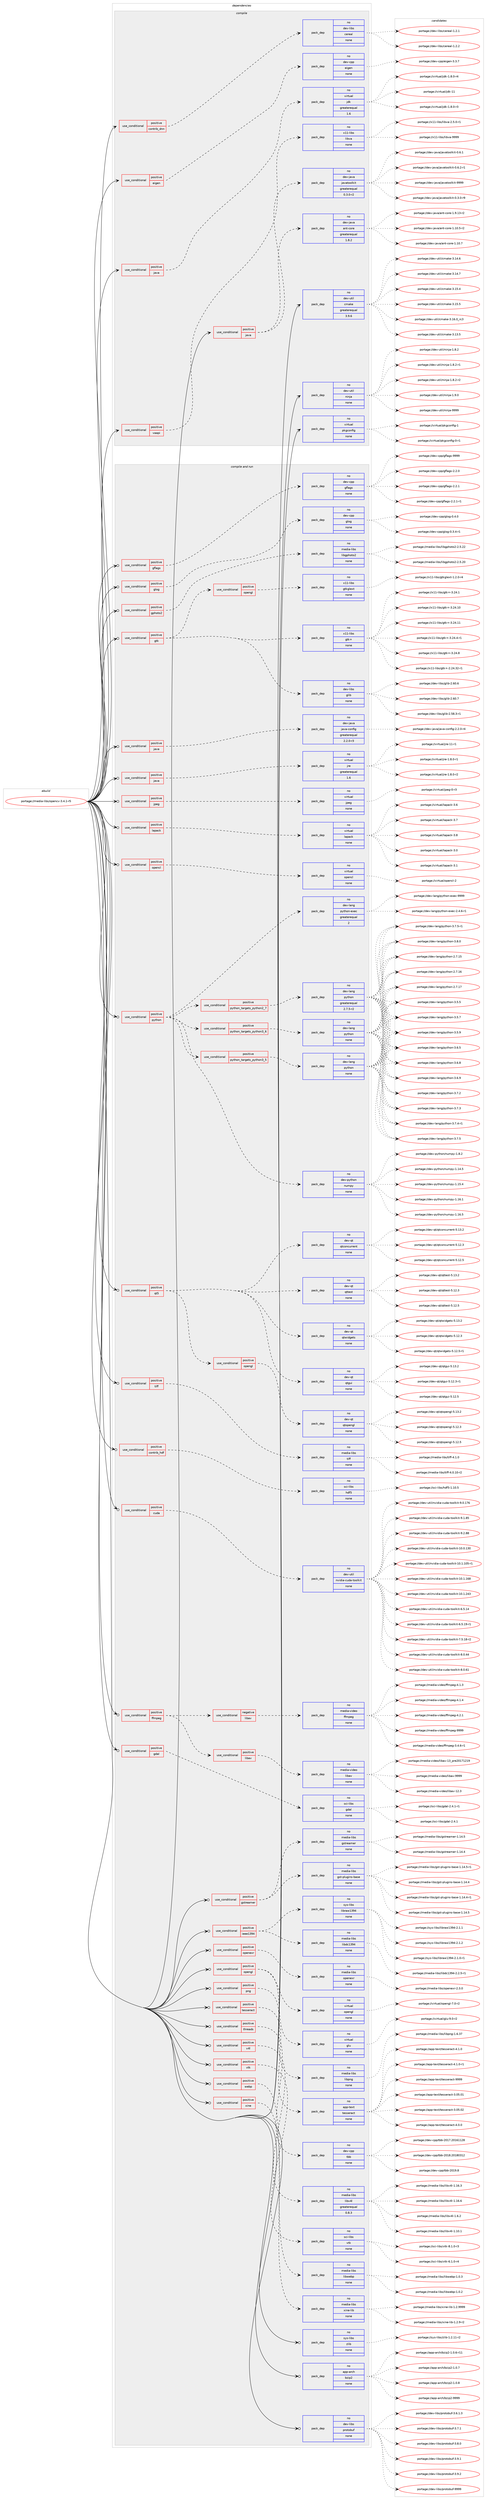 digraph prolog {

# *************
# Graph options
# *************

newrank=true;
concentrate=true;
compound=true;
graph [rankdir=LR,fontname=Helvetica,fontsize=10,ranksep=1.5];#, ranksep=2.5, nodesep=0.2];
edge  [arrowhead=vee];
node  [fontname=Helvetica,fontsize=10];

# **********
# The ebuild
# **********

subgraph cluster_leftcol {
color=gray;
rank=same;
label=<<i>ebuild</i>>;
id [label="portage://media-libs/opencv-3.4.1-r5", color=red, width=4, href="../media-libs/opencv-3.4.1-r5.svg"];
}

# ****************
# The dependencies
# ****************

subgraph cluster_midcol {
color=gray;
label=<<i>dependencies</i>>;
subgraph cluster_compile {
fillcolor="#eeeeee";
style=filled;
label=<<i>compile</i>>;
subgraph cond80847 {
dependency323345 [label=<<TABLE BORDER="0" CELLBORDER="1" CELLSPACING="0" CELLPADDING="4"><TR><TD ROWSPAN="3" CELLPADDING="10">use_conditional</TD></TR><TR><TD>positive</TD></TR><TR><TD>contrib_dnn</TD></TR></TABLE>>, shape=none, color=red];
subgraph pack237194 {
dependency323346 [label=<<TABLE BORDER="0" CELLBORDER="1" CELLSPACING="0" CELLPADDING="4" WIDTH="220"><TR><TD ROWSPAN="6" CELLPADDING="30">pack_dep</TD></TR><TR><TD WIDTH="110">no</TD></TR><TR><TD>dev-libs</TD></TR><TR><TD>cereal</TD></TR><TR><TD>none</TD></TR><TR><TD></TD></TR></TABLE>>, shape=none, color=blue];
}
dependency323345:e -> dependency323346:w [weight=20,style="dashed",arrowhead="vee"];
}
id:e -> dependency323345:w [weight=20,style="solid",arrowhead="vee"];
subgraph cond80848 {
dependency323347 [label=<<TABLE BORDER="0" CELLBORDER="1" CELLSPACING="0" CELLPADDING="4"><TR><TD ROWSPAN="3" CELLPADDING="10">use_conditional</TD></TR><TR><TD>positive</TD></TR><TR><TD>eigen</TD></TR></TABLE>>, shape=none, color=red];
subgraph pack237195 {
dependency323348 [label=<<TABLE BORDER="0" CELLBORDER="1" CELLSPACING="0" CELLPADDING="4" WIDTH="220"><TR><TD ROWSPAN="6" CELLPADDING="30">pack_dep</TD></TR><TR><TD WIDTH="110">no</TD></TR><TR><TD>dev-cpp</TD></TR><TR><TD>eigen</TD></TR><TR><TD>none</TD></TR><TR><TD></TD></TR></TABLE>>, shape=none, color=blue];
}
dependency323347:e -> dependency323348:w [weight=20,style="dashed",arrowhead="vee"];
}
id:e -> dependency323347:w [weight=20,style="solid",arrowhead="vee"];
subgraph cond80849 {
dependency323349 [label=<<TABLE BORDER="0" CELLBORDER="1" CELLSPACING="0" CELLPADDING="4"><TR><TD ROWSPAN="3" CELLPADDING="10">use_conditional</TD></TR><TR><TD>positive</TD></TR><TR><TD>java</TD></TR></TABLE>>, shape=none, color=red];
subgraph pack237196 {
dependency323350 [label=<<TABLE BORDER="0" CELLBORDER="1" CELLSPACING="0" CELLPADDING="4" WIDTH="220"><TR><TD ROWSPAN="6" CELLPADDING="30">pack_dep</TD></TR><TR><TD WIDTH="110">no</TD></TR><TR><TD>dev-java</TD></TR><TR><TD>ant-core</TD></TR><TR><TD>greaterequal</TD></TR><TR><TD>1.8.2</TD></TR></TABLE>>, shape=none, color=blue];
}
dependency323349:e -> dependency323350:w [weight=20,style="dashed",arrowhead="vee"];
subgraph pack237197 {
dependency323351 [label=<<TABLE BORDER="0" CELLBORDER="1" CELLSPACING="0" CELLPADDING="4" WIDTH="220"><TR><TD ROWSPAN="6" CELLPADDING="30">pack_dep</TD></TR><TR><TD WIDTH="110">no</TD></TR><TR><TD>dev-java</TD></TR><TR><TD>javatoolkit</TD></TR><TR><TD>greaterequal</TD></TR><TR><TD>0.3.0-r2</TD></TR></TABLE>>, shape=none, color=blue];
}
dependency323349:e -> dependency323351:w [weight=20,style="dashed",arrowhead="vee"];
}
id:e -> dependency323349:w [weight=20,style="solid",arrowhead="vee"];
subgraph cond80850 {
dependency323352 [label=<<TABLE BORDER="0" CELLBORDER="1" CELLSPACING="0" CELLPADDING="4"><TR><TD ROWSPAN="3" CELLPADDING="10">use_conditional</TD></TR><TR><TD>positive</TD></TR><TR><TD>java</TD></TR></TABLE>>, shape=none, color=red];
subgraph pack237198 {
dependency323353 [label=<<TABLE BORDER="0" CELLBORDER="1" CELLSPACING="0" CELLPADDING="4" WIDTH="220"><TR><TD ROWSPAN="6" CELLPADDING="30">pack_dep</TD></TR><TR><TD WIDTH="110">no</TD></TR><TR><TD>virtual</TD></TR><TR><TD>jdk</TD></TR><TR><TD>greaterequal</TD></TR><TR><TD>1.6</TD></TR></TABLE>>, shape=none, color=blue];
}
dependency323352:e -> dependency323353:w [weight=20,style="dashed",arrowhead="vee"];
}
id:e -> dependency323352:w [weight=20,style="solid",arrowhead="vee"];
subgraph cond80851 {
dependency323354 [label=<<TABLE BORDER="0" CELLBORDER="1" CELLSPACING="0" CELLPADDING="4"><TR><TD ROWSPAN="3" CELLPADDING="10">use_conditional</TD></TR><TR><TD>positive</TD></TR><TR><TD>vaapi</TD></TR></TABLE>>, shape=none, color=red];
subgraph pack237199 {
dependency323355 [label=<<TABLE BORDER="0" CELLBORDER="1" CELLSPACING="0" CELLPADDING="4" WIDTH="220"><TR><TD ROWSPAN="6" CELLPADDING="30">pack_dep</TD></TR><TR><TD WIDTH="110">no</TD></TR><TR><TD>x11-libs</TD></TR><TR><TD>libva</TD></TR><TR><TD>none</TD></TR><TR><TD></TD></TR></TABLE>>, shape=none, color=blue];
}
dependency323354:e -> dependency323355:w [weight=20,style="dashed",arrowhead="vee"];
}
id:e -> dependency323354:w [weight=20,style="solid",arrowhead="vee"];
subgraph pack237200 {
dependency323356 [label=<<TABLE BORDER="0" CELLBORDER="1" CELLSPACING="0" CELLPADDING="4" WIDTH="220"><TR><TD ROWSPAN="6" CELLPADDING="30">pack_dep</TD></TR><TR><TD WIDTH="110">no</TD></TR><TR><TD>dev-util</TD></TR><TR><TD>cmake</TD></TR><TR><TD>greaterequal</TD></TR><TR><TD>3.9.6</TD></TR></TABLE>>, shape=none, color=blue];
}
id:e -> dependency323356:w [weight=20,style="solid",arrowhead="vee"];
subgraph pack237201 {
dependency323357 [label=<<TABLE BORDER="0" CELLBORDER="1" CELLSPACING="0" CELLPADDING="4" WIDTH="220"><TR><TD ROWSPAN="6" CELLPADDING="30">pack_dep</TD></TR><TR><TD WIDTH="110">no</TD></TR><TR><TD>dev-util</TD></TR><TR><TD>ninja</TD></TR><TR><TD>none</TD></TR><TR><TD></TD></TR></TABLE>>, shape=none, color=blue];
}
id:e -> dependency323357:w [weight=20,style="solid",arrowhead="vee"];
subgraph pack237202 {
dependency323358 [label=<<TABLE BORDER="0" CELLBORDER="1" CELLSPACING="0" CELLPADDING="4" WIDTH="220"><TR><TD ROWSPAN="6" CELLPADDING="30">pack_dep</TD></TR><TR><TD WIDTH="110">no</TD></TR><TR><TD>virtual</TD></TR><TR><TD>pkgconfig</TD></TR><TR><TD>none</TD></TR><TR><TD></TD></TR></TABLE>>, shape=none, color=blue];
}
id:e -> dependency323358:w [weight=20,style="solid",arrowhead="vee"];
}
subgraph cluster_compileandrun {
fillcolor="#eeeeee";
style=filled;
label=<<i>compile and run</i>>;
subgraph cond80852 {
dependency323359 [label=<<TABLE BORDER="0" CELLBORDER="1" CELLSPACING="0" CELLPADDING="4"><TR><TD ROWSPAN="3" CELLPADDING="10">use_conditional</TD></TR><TR><TD>positive</TD></TR><TR><TD>contrib_hdf</TD></TR></TABLE>>, shape=none, color=red];
subgraph pack237203 {
dependency323360 [label=<<TABLE BORDER="0" CELLBORDER="1" CELLSPACING="0" CELLPADDING="4" WIDTH="220"><TR><TD ROWSPAN="6" CELLPADDING="30">pack_dep</TD></TR><TR><TD WIDTH="110">no</TD></TR><TR><TD>sci-libs</TD></TR><TR><TD>hdf5</TD></TR><TR><TD>none</TD></TR><TR><TD></TD></TR></TABLE>>, shape=none, color=blue];
}
dependency323359:e -> dependency323360:w [weight=20,style="dashed",arrowhead="vee"];
}
id:e -> dependency323359:w [weight=20,style="solid",arrowhead="odotvee"];
subgraph cond80853 {
dependency323361 [label=<<TABLE BORDER="0" CELLBORDER="1" CELLSPACING="0" CELLPADDING="4"><TR><TD ROWSPAN="3" CELLPADDING="10">use_conditional</TD></TR><TR><TD>positive</TD></TR><TR><TD>cuda</TD></TR></TABLE>>, shape=none, color=red];
subgraph pack237204 {
dependency323362 [label=<<TABLE BORDER="0" CELLBORDER="1" CELLSPACING="0" CELLPADDING="4" WIDTH="220"><TR><TD ROWSPAN="6" CELLPADDING="30">pack_dep</TD></TR><TR><TD WIDTH="110">no</TD></TR><TR><TD>dev-util</TD></TR><TR><TD>nvidia-cuda-toolkit</TD></TR><TR><TD>none</TD></TR><TR><TD></TD></TR></TABLE>>, shape=none, color=blue];
}
dependency323361:e -> dependency323362:w [weight=20,style="dashed",arrowhead="vee"];
}
id:e -> dependency323361:w [weight=20,style="solid",arrowhead="odotvee"];
subgraph cond80854 {
dependency323363 [label=<<TABLE BORDER="0" CELLBORDER="1" CELLSPACING="0" CELLPADDING="4"><TR><TD ROWSPAN="3" CELLPADDING="10">use_conditional</TD></TR><TR><TD>positive</TD></TR><TR><TD>ffmpeg</TD></TR></TABLE>>, shape=none, color=red];
subgraph cond80855 {
dependency323364 [label=<<TABLE BORDER="0" CELLBORDER="1" CELLSPACING="0" CELLPADDING="4"><TR><TD ROWSPAN="3" CELLPADDING="10">use_conditional</TD></TR><TR><TD>positive</TD></TR><TR><TD>libav</TD></TR></TABLE>>, shape=none, color=red];
subgraph pack237205 {
dependency323365 [label=<<TABLE BORDER="0" CELLBORDER="1" CELLSPACING="0" CELLPADDING="4" WIDTH="220"><TR><TD ROWSPAN="6" CELLPADDING="30">pack_dep</TD></TR><TR><TD WIDTH="110">no</TD></TR><TR><TD>media-video</TD></TR><TR><TD>libav</TD></TR><TR><TD>none</TD></TR><TR><TD></TD></TR></TABLE>>, shape=none, color=blue];
}
dependency323364:e -> dependency323365:w [weight=20,style="dashed",arrowhead="vee"];
}
dependency323363:e -> dependency323364:w [weight=20,style="dashed",arrowhead="vee"];
subgraph cond80856 {
dependency323366 [label=<<TABLE BORDER="0" CELLBORDER="1" CELLSPACING="0" CELLPADDING="4"><TR><TD ROWSPAN="3" CELLPADDING="10">use_conditional</TD></TR><TR><TD>negative</TD></TR><TR><TD>libav</TD></TR></TABLE>>, shape=none, color=red];
subgraph pack237206 {
dependency323367 [label=<<TABLE BORDER="0" CELLBORDER="1" CELLSPACING="0" CELLPADDING="4" WIDTH="220"><TR><TD ROWSPAN="6" CELLPADDING="30">pack_dep</TD></TR><TR><TD WIDTH="110">no</TD></TR><TR><TD>media-video</TD></TR><TR><TD>ffmpeg</TD></TR><TR><TD>none</TD></TR><TR><TD></TD></TR></TABLE>>, shape=none, color=blue];
}
dependency323366:e -> dependency323367:w [weight=20,style="dashed",arrowhead="vee"];
}
dependency323363:e -> dependency323366:w [weight=20,style="dashed",arrowhead="vee"];
}
id:e -> dependency323363:w [weight=20,style="solid",arrowhead="odotvee"];
subgraph cond80857 {
dependency323368 [label=<<TABLE BORDER="0" CELLBORDER="1" CELLSPACING="0" CELLPADDING="4"><TR><TD ROWSPAN="3" CELLPADDING="10">use_conditional</TD></TR><TR><TD>positive</TD></TR><TR><TD>gdal</TD></TR></TABLE>>, shape=none, color=red];
subgraph pack237207 {
dependency323369 [label=<<TABLE BORDER="0" CELLBORDER="1" CELLSPACING="0" CELLPADDING="4" WIDTH="220"><TR><TD ROWSPAN="6" CELLPADDING="30">pack_dep</TD></TR><TR><TD WIDTH="110">no</TD></TR><TR><TD>sci-libs</TD></TR><TR><TD>gdal</TD></TR><TR><TD>none</TD></TR><TR><TD></TD></TR></TABLE>>, shape=none, color=blue];
}
dependency323368:e -> dependency323369:w [weight=20,style="dashed",arrowhead="vee"];
}
id:e -> dependency323368:w [weight=20,style="solid",arrowhead="odotvee"];
subgraph cond80858 {
dependency323370 [label=<<TABLE BORDER="0" CELLBORDER="1" CELLSPACING="0" CELLPADDING="4"><TR><TD ROWSPAN="3" CELLPADDING="10">use_conditional</TD></TR><TR><TD>positive</TD></TR><TR><TD>gflags</TD></TR></TABLE>>, shape=none, color=red];
subgraph pack237208 {
dependency323371 [label=<<TABLE BORDER="0" CELLBORDER="1" CELLSPACING="0" CELLPADDING="4" WIDTH="220"><TR><TD ROWSPAN="6" CELLPADDING="30">pack_dep</TD></TR><TR><TD WIDTH="110">no</TD></TR><TR><TD>dev-cpp</TD></TR><TR><TD>gflags</TD></TR><TR><TD>none</TD></TR><TR><TD></TD></TR></TABLE>>, shape=none, color=blue];
}
dependency323370:e -> dependency323371:w [weight=20,style="dashed",arrowhead="vee"];
}
id:e -> dependency323370:w [weight=20,style="solid",arrowhead="odotvee"];
subgraph cond80859 {
dependency323372 [label=<<TABLE BORDER="0" CELLBORDER="1" CELLSPACING="0" CELLPADDING="4"><TR><TD ROWSPAN="3" CELLPADDING="10">use_conditional</TD></TR><TR><TD>positive</TD></TR><TR><TD>glog</TD></TR></TABLE>>, shape=none, color=red];
subgraph pack237209 {
dependency323373 [label=<<TABLE BORDER="0" CELLBORDER="1" CELLSPACING="0" CELLPADDING="4" WIDTH="220"><TR><TD ROWSPAN="6" CELLPADDING="30">pack_dep</TD></TR><TR><TD WIDTH="110">no</TD></TR><TR><TD>dev-cpp</TD></TR><TR><TD>glog</TD></TR><TR><TD>none</TD></TR><TR><TD></TD></TR></TABLE>>, shape=none, color=blue];
}
dependency323372:e -> dependency323373:w [weight=20,style="dashed",arrowhead="vee"];
}
id:e -> dependency323372:w [weight=20,style="solid",arrowhead="odotvee"];
subgraph cond80860 {
dependency323374 [label=<<TABLE BORDER="0" CELLBORDER="1" CELLSPACING="0" CELLPADDING="4"><TR><TD ROWSPAN="3" CELLPADDING="10">use_conditional</TD></TR><TR><TD>positive</TD></TR><TR><TD>gphoto2</TD></TR></TABLE>>, shape=none, color=red];
subgraph pack237210 {
dependency323375 [label=<<TABLE BORDER="0" CELLBORDER="1" CELLSPACING="0" CELLPADDING="4" WIDTH="220"><TR><TD ROWSPAN="6" CELLPADDING="30">pack_dep</TD></TR><TR><TD WIDTH="110">no</TD></TR><TR><TD>media-libs</TD></TR><TR><TD>libgphoto2</TD></TR><TR><TD>none</TD></TR><TR><TD></TD></TR></TABLE>>, shape=none, color=blue];
}
dependency323374:e -> dependency323375:w [weight=20,style="dashed",arrowhead="vee"];
}
id:e -> dependency323374:w [weight=20,style="solid",arrowhead="odotvee"];
subgraph cond80861 {
dependency323376 [label=<<TABLE BORDER="0" CELLBORDER="1" CELLSPACING="0" CELLPADDING="4"><TR><TD ROWSPAN="3" CELLPADDING="10">use_conditional</TD></TR><TR><TD>positive</TD></TR><TR><TD>gstreamer</TD></TR></TABLE>>, shape=none, color=red];
subgraph pack237211 {
dependency323377 [label=<<TABLE BORDER="0" CELLBORDER="1" CELLSPACING="0" CELLPADDING="4" WIDTH="220"><TR><TD ROWSPAN="6" CELLPADDING="30">pack_dep</TD></TR><TR><TD WIDTH="110">no</TD></TR><TR><TD>media-libs</TD></TR><TR><TD>gstreamer</TD></TR><TR><TD>none</TD></TR><TR><TD></TD></TR></TABLE>>, shape=none, color=blue];
}
dependency323376:e -> dependency323377:w [weight=20,style="dashed",arrowhead="vee"];
subgraph pack237212 {
dependency323378 [label=<<TABLE BORDER="0" CELLBORDER="1" CELLSPACING="0" CELLPADDING="4" WIDTH="220"><TR><TD ROWSPAN="6" CELLPADDING="30">pack_dep</TD></TR><TR><TD WIDTH="110">no</TD></TR><TR><TD>media-libs</TD></TR><TR><TD>gst-plugins-base</TD></TR><TR><TD>none</TD></TR><TR><TD></TD></TR></TABLE>>, shape=none, color=blue];
}
dependency323376:e -> dependency323378:w [weight=20,style="dashed",arrowhead="vee"];
}
id:e -> dependency323376:w [weight=20,style="solid",arrowhead="odotvee"];
subgraph cond80862 {
dependency323379 [label=<<TABLE BORDER="0" CELLBORDER="1" CELLSPACING="0" CELLPADDING="4"><TR><TD ROWSPAN="3" CELLPADDING="10">use_conditional</TD></TR><TR><TD>positive</TD></TR><TR><TD>gtk</TD></TR></TABLE>>, shape=none, color=red];
subgraph pack237213 {
dependency323380 [label=<<TABLE BORDER="0" CELLBORDER="1" CELLSPACING="0" CELLPADDING="4" WIDTH="220"><TR><TD ROWSPAN="6" CELLPADDING="30">pack_dep</TD></TR><TR><TD WIDTH="110">no</TD></TR><TR><TD>dev-libs</TD></TR><TR><TD>glib</TD></TR><TR><TD>none</TD></TR><TR><TD></TD></TR></TABLE>>, shape=none, color=blue];
}
dependency323379:e -> dependency323380:w [weight=20,style="dashed",arrowhead="vee"];
subgraph pack237214 {
dependency323381 [label=<<TABLE BORDER="0" CELLBORDER="1" CELLSPACING="0" CELLPADDING="4" WIDTH="220"><TR><TD ROWSPAN="6" CELLPADDING="30">pack_dep</TD></TR><TR><TD WIDTH="110">no</TD></TR><TR><TD>x11-libs</TD></TR><TR><TD>gtk+</TD></TR><TR><TD>none</TD></TR><TR><TD></TD></TR></TABLE>>, shape=none, color=blue];
}
dependency323379:e -> dependency323381:w [weight=20,style="dashed",arrowhead="vee"];
subgraph cond80863 {
dependency323382 [label=<<TABLE BORDER="0" CELLBORDER="1" CELLSPACING="0" CELLPADDING="4"><TR><TD ROWSPAN="3" CELLPADDING="10">use_conditional</TD></TR><TR><TD>positive</TD></TR><TR><TD>opengl</TD></TR></TABLE>>, shape=none, color=red];
subgraph pack237215 {
dependency323383 [label=<<TABLE BORDER="0" CELLBORDER="1" CELLSPACING="0" CELLPADDING="4" WIDTH="220"><TR><TD ROWSPAN="6" CELLPADDING="30">pack_dep</TD></TR><TR><TD WIDTH="110">no</TD></TR><TR><TD>x11-libs</TD></TR><TR><TD>gtkglext</TD></TR><TR><TD>none</TD></TR><TR><TD></TD></TR></TABLE>>, shape=none, color=blue];
}
dependency323382:e -> dependency323383:w [weight=20,style="dashed",arrowhead="vee"];
}
dependency323379:e -> dependency323382:w [weight=20,style="dashed",arrowhead="vee"];
}
id:e -> dependency323379:w [weight=20,style="solid",arrowhead="odotvee"];
subgraph cond80864 {
dependency323384 [label=<<TABLE BORDER="0" CELLBORDER="1" CELLSPACING="0" CELLPADDING="4"><TR><TD ROWSPAN="3" CELLPADDING="10">use_conditional</TD></TR><TR><TD>positive</TD></TR><TR><TD>ieee1394</TD></TR></TABLE>>, shape=none, color=red];
subgraph pack237216 {
dependency323385 [label=<<TABLE BORDER="0" CELLBORDER="1" CELLSPACING="0" CELLPADDING="4" WIDTH="220"><TR><TD ROWSPAN="6" CELLPADDING="30">pack_dep</TD></TR><TR><TD WIDTH="110">no</TD></TR><TR><TD>media-libs</TD></TR><TR><TD>libdc1394</TD></TR><TR><TD>none</TD></TR><TR><TD></TD></TR></TABLE>>, shape=none, color=blue];
}
dependency323384:e -> dependency323385:w [weight=20,style="dashed",arrowhead="vee"];
subgraph pack237217 {
dependency323386 [label=<<TABLE BORDER="0" CELLBORDER="1" CELLSPACING="0" CELLPADDING="4" WIDTH="220"><TR><TD ROWSPAN="6" CELLPADDING="30">pack_dep</TD></TR><TR><TD WIDTH="110">no</TD></TR><TR><TD>sys-libs</TD></TR><TR><TD>libraw1394</TD></TR><TR><TD>none</TD></TR><TR><TD></TD></TR></TABLE>>, shape=none, color=blue];
}
dependency323384:e -> dependency323386:w [weight=20,style="dashed",arrowhead="vee"];
}
id:e -> dependency323384:w [weight=20,style="solid",arrowhead="odotvee"];
subgraph cond80865 {
dependency323387 [label=<<TABLE BORDER="0" CELLBORDER="1" CELLSPACING="0" CELLPADDING="4"><TR><TD ROWSPAN="3" CELLPADDING="10">use_conditional</TD></TR><TR><TD>positive</TD></TR><TR><TD>java</TD></TR></TABLE>>, shape=none, color=red];
subgraph pack237218 {
dependency323388 [label=<<TABLE BORDER="0" CELLBORDER="1" CELLSPACING="0" CELLPADDING="4" WIDTH="220"><TR><TD ROWSPAN="6" CELLPADDING="30">pack_dep</TD></TR><TR><TD WIDTH="110">no</TD></TR><TR><TD>dev-java</TD></TR><TR><TD>java-config</TD></TR><TR><TD>greaterequal</TD></TR><TR><TD>2.2.0-r3</TD></TR></TABLE>>, shape=none, color=blue];
}
dependency323387:e -> dependency323388:w [weight=20,style="dashed",arrowhead="vee"];
}
id:e -> dependency323387:w [weight=20,style="solid",arrowhead="odotvee"];
subgraph cond80866 {
dependency323389 [label=<<TABLE BORDER="0" CELLBORDER="1" CELLSPACING="0" CELLPADDING="4"><TR><TD ROWSPAN="3" CELLPADDING="10">use_conditional</TD></TR><TR><TD>positive</TD></TR><TR><TD>java</TD></TR></TABLE>>, shape=none, color=red];
subgraph pack237219 {
dependency323390 [label=<<TABLE BORDER="0" CELLBORDER="1" CELLSPACING="0" CELLPADDING="4" WIDTH="220"><TR><TD ROWSPAN="6" CELLPADDING="30">pack_dep</TD></TR><TR><TD WIDTH="110">no</TD></TR><TR><TD>virtual</TD></TR><TR><TD>jre</TD></TR><TR><TD>greaterequal</TD></TR><TR><TD>1.6</TD></TR></TABLE>>, shape=none, color=blue];
}
dependency323389:e -> dependency323390:w [weight=20,style="dashed",arrowhead="vee"];
}
id:e -> dependency323389:w [weight=20,style="solid",arrowhead="odotvee"];
subgraph cond80867 {
dependency323391 [label=<<TABLE BORDER="0" CELLBORDER="1" CELLSPACING="0" CELLPADDING="4"><TR><TD ROWSPAN="3" CELLPADDING="10">use_conditional</TD></TR><TR><TD>positive</TD></TR><TR><TD>jpeg</TD></TR></TABLE>>, shape=none, color=red];
subgraph pack237220 {
dependency323392 [label=<<TABLE BORDER="0" CELLBORDER="1" CELLSPACING="0" CELLPADDING="4" WIDTH="220"><TR><TD ROWSPAN="6" CELLPADDING="30">pack_dep</TD></TR><TR><TD WIDTH="110">no</TD></TR><TR><TD>virtual</TD></TR><TR><TD>jpeg</TD></TR><TR><TD>none</TD></TR><TR><TD></TD></TR></TABLE>>, shape=none, color=blue];
}
dependency323391:e -> dependency323392:w [weight=20,style="dashed",arrowhead="vee"];
}
id:e -> dependency323391:w [weight=20,style="solid",arrowhead="odotvee"];
subgraph cond80868 {
dependency323393 [label=<<TABLE BORDER="0" CELLBORDER="1" CELLSPACING="0" CELLPADDING="4"><TR><TD ROWSPAN="3" CELLPADDING="10">use_conditional</TD></TR><TR><TD>positive</TD></TR><TR><TD>lapack</TD></TR></TABLE>>, shape=none, color=red];
subgraph pack237221 {
dependency323394 [label=<<TABLE BORDER="0" CELLBORDER="1" CELLSPACING="0" CELLPADDING="4" WIDTH="220"><TR><TD ROWSPAN="6" CELLPADDING="30">pack_dep</TD></TR><TR><TD WIDTH="110">no</TD></TR><TR><TD>virtual</TD></TR><TR><TD>lapack</TD></TR><TR><TD>none</TD></TR><TR><TD></TD></TR></TABLE>>, shape=none, color=blue];
}
dependency323393:e -> dependency323394:w [weight=20,style="dashed",arrowhead="vee"];
}
id:e -> dependency323393:w [weight=20,style="solid",arrowhead="odotvee"];
subgraph cond80869 {
dependency323395 [label=<<TABLE BORDER="0" CELLBORDER="1" CELLSPACING="0" CELLPADDING="4"><TR><TD ROWSPAN="3" CELLPADDING="10">use_conditional</TD></TR><TR><TD>positive</TD></TR><TR><TD>opencl</TD></TR></TABLE>>, shape=none, color=red];
subgraph pack237222 {
dependency323396 [label=<<TABLE BORDER="0" CELLBORDER="1" CELLSPACING="0" CELLPADDING="4" WIDTH="220"><TR><TD ROWSPAN="6" CELLPADDING="30">pack_dep</TD></TR><TR><TD WIDTH="110">no</TD></TR><TR><TD>virtual</TD></TR><TR><TD>opencl</TD></TR><TR><TD>none</TD></TR><TR><TD></TD></TR></TABLE>>, shape=none, color=blue];
}
dependency323395:e -> dependency323396:w [weight=20,style="dashed",arrowhead="vee"];
}
id:e -> dependency323395:w [weight=20,style="solid",arrowhead="odotvee"];
subgraph cond80870 {
dependency323397 [label=<<TABLE BORDER="0" CELLBORDER="1" CELLSPACING="0" CELLPADDING="4"><TR><TD ROWSPAN="3" CELLPADDING="10">use_conditional</TD></TR><TR><TD>positive</TD></TR><TR><TD>openexr</TD></TR></TABLE>>, shape=none, color=red];
subgraph pack237223 {
dependency323398 [label=<<TABLE BORDER="0" CELLBORDER="1" CELLSPACING="0" CELLPADDING="4" WIDTH="220"><TR><TD ROWSPAN="6" CELLPADDING="30">pack_dep</TD></TR><TR><TD WIDTH="110">no</TD></TR><TR><TD>media-libs</TD></TR><TR><TD>openexr</TD></TR><TR><TD>none</TD></TR><TR><TD></TD></TR></TABLE>>, shape=none, color=blue];
}
dependency323397:e -> dependency323398:w [weight=20,style="dashed",arrowhead="vee"];
}
id:e -> dependency323397:w [weight=20,style="solid",arrowhead="odotvee"];
subgraph cond80871 {
dependency323399 [label=<<TABLE BORDER="0" CELLBORDER="1" CELLSPACING="0" CELLPADDING="4"><TR><TD ROWSPAN="3" CELLPADDING="10">use_conditional</TD></TR><TR><TD>positive</TD></TR><TR><TD>opengl</TD></TR></TABLE>>, shape=none, color=red];
subgraph pack237224 {
dependency323400 [label=<<TABLE BORDER="0" CELLBORDER="1" CELLSPACING="0" CELLPADDING="4" WIDTH="220"><TR><TD ROWSPAN="6" CELLPADDING="30">pack_dep</TD></TR><TR><TD WIDTH="110">no</TD></TR><TR><TD>virtual</TD></TR><TR><TD>opengl</TD></TR><TR><TD>none</TD></TR><TR><TD></TD></TR></TABLE>>, shape=none, color=blue];
}
dependency323399:e -> dependency323400:w [weight=20,style="dashed",arrowhead="vee"];
subgraph pack237225 {
dependency323401 [label=<<TABLE BORDER="0" CELLBORDER="1" CELLSPACING="0" CELLPADDING="4" WIDTH="220"><TR><TD ROWSPAN="6" CELLPADDING="30">pack_dep</TD></TR><TR><TD WIDTH="110">no</TD></TR><TR><TD>virtual</TD></TR><TR><TD>glu</TD></TR><TR><TD>none</TD></TR><TR><TD></TD></TR></TABLE>>, shape=none, color=blue];
}
dependency323399:e -> dependency323401:w [weight=20,style="dashed",arrowhead="vee"];
}
id:e -> dependency323399:w [weight=20,style="solid",arrowhead="odotvee"];
subgraph cond80872 {
dependency323402 [label=<<TABLE BORDER="0" CELLBORDER="1" CELLSPACING="0" CELLPADDING="4"><TR><TD ROWSPAN="3" CELLPADDING="10">use_conditional</TD></TR><TR><TD>positive</TD></TR><TR><TD>png</TD></TR></TABLE>>, shape=none, color=red];
subgraph pack237226 {
dependency323403 [label=<<TABLE BORDER="0" CELLBORDER="1" CELLSPACING="0" CELLPADDING="4" WIDTH="220"><TR><TD ROWSPAN="6" CELLPADDING="30">pack_dep</TD></TR><TR><TD WIDTH="110">no</TD></TR><TR><TD>media-libs</TD></TR><TR><TD>libpng</TD></TR><TR><TD>none</TD></TR><TR><TD></TD></TR></TABLE>>, shape=none, color=blue];
}
dependency323402:e -> dependency323403:w [weight=20,style="dashed",arrowhead="vee"];
}
id:e -> dependency323402:w [weight=20,style="solid",arrowhead="odotvee"];
subgraph cond80873 {
dependency323404 [label=<<TABLE BORDER="0" CELLBORDER="1" CELLSPACING="0" CELLPADDING="4"><TR><TD ROWSPAN="3" CELLPADDING="10">use_conditional</TD></TR><TR><TD>positive</TD></TR><TR><TD>python</TD></TR></TABLE>>, shape=none, color=red];
subgraph cond80874 {
dependency323405 [label=<<TABLE BORDER="0" CELLBORDER="1" CELLSPACING="0" CELLPADDING="4"><TR><TD ROWSPAN="3" CELLPADDING="10">use_conditional</TD></TR><TR><TD>positive</TD></TR><TR><TD>python_targets_python2_7</TD></TR></TABLE>>, shape=none, color=red];
subgraph pack237227 {
dependency323406 [label=<<TABLE BORDER="0" CELLBORDER="1" CELLSPACING="0" CELLPADDING="4" WIDTH="220"><TR><TD ROWSPAN="6" CELLPADDING="30">pack_dep</TD></TR><TR><TD WIDTH="110">no</TD></TR><TR><TD>dev-lang</TD></TR><TR><TD>python</TD></TR><TR><TD>greaterequal</TD></TR><TR><TD>2.7.5-r2</TD></TR></TABLE>>, shape=none, color=blue];
}
dependency323405:e -> dependency323406:w [weight=20,style="dashed",arrowhead="vee"];
}
dependency323404:e -> dependency323405:w [weight=20,style="dashed",arrowhead="vee"];
subgraph cond80875 {
dependency323407 [label=<<TABLE BORDER="0" CELLBORDER="1" CELLSPACING="0" CELLPADDING="4"><TR><TD ROWSPAN="3" CELLPADDING="10">use_conditional</TD></TR><TR><TD>positive</TD></TR><TR><TD>python_targets_python3_5</TD></TR></TABLE>>, shape=none, color=red];
subgraph pack237228 {
dependency323408 [label=<<TABLE BORDER="0" CELLBORDER="1" CELLSPACING="0" CELLPADDING="4" WIDTH="220"><TR><TD ROWSPAN="6" CELLPADDING="30">pack_dep</TD></TR><TR><TD WIDTH="110">no</TD></TR><TR><TD>dev-lang</TD></TR><TR><TD>python</TD></TR><TR><TD>none</TD></TR><TR><TD></TD></TR></TABLE>>, shape=none, color=blue];
}
dependency323407:e -> dependency323408:w [weight=20,style="dashed",arrowhead="vee"];
}
dependency323404:e -> dependency323407:w [weight=20,style="dashed",arrowhead="vee"];
subgraph cond80876 {
dependency323409 [label=<<TABLE BORDER="0" CELLBORDER="1" CELLSPACING="0" CELLPADDING="4"><TR><TD ROWSPAN="3" CELLPADDING="10">use_conditional</TD></TR><TR><TD>positive</TD></TR><TR><TD>python_targets_python3_6</TD></TR></TABLE>>, shape=none, color=red];
subgraph pack237229 {
dependency323410 [label=<<TABLE BORDER="0" CELLBORDER="1" CELLSPACING="0" CELLPADDING="4" WIDTH="220"><TR><TD ROWSPAN="6" CELLPADDING="30">pack_dep</TD></TR><TR><TD WIDTH="110">no</TD></TR><TR><TD>dev-lang</TD></TR><TR><TD>python</TD></TR><TR><TD>none</TD></TR><TR><TD></TD></TR></TABLE>>, shape=none, color=blue];
}
dependency323409:e -> dependency323410:w [weight=20,style="dashed",arrowhead="vee"];
}
dependency323404:e -> dependency323409:w [weight=20,style="dashed",arrowhead="vee"];
subgraph pack237230 {
dependency323411 [label=<<TABLE BORDER="0" CELLBORDER="1" CELLSPACING="0" CELLPADDING="4" WIDTH="220"><TR><TD ROWSPAN="6" CELLPADDING="30">pack_dep</TD></TR><TR><TD WIDTH="110">no</TD></TR><TR><TD>dev-lang</TD></TR><TR><TD>python-exec</TD></TR><TR><TD>greaterequal</TD></TR><TR><TD>2</TD></TR></TABLE>>, shape=none, color=blue];
}
dependency323404:e -> dependency323411:w [weight=20,style="dashed",arrowhead="vee"];
subgraph pack237231 {
dependency323412 [label=<<TABLE BORDER="0" CELLBORDER="1" CELLSPACING="0" CELLPADDING="4" WIDTH="220"><TR><TD ROWSPAN="6" CELLPADDING="30">pack_dep</TD></TR><TR><TD WIDTH="110">no</TD></TR><TR><TD>dev-python</TD></TR><TR><TD>numpy</TD></TR><TR><TD>none</TD></TR><TR><TD></TD></TR></TABLE>>, shape=none, color=blue];
}
dependency323404:e -> dependency323412:w [weight=20,style="dashed",arrowhead="vee"];
}
id:e -> dependency323404:w [weight=20,style="solid",arrowhead="odotvee"];
subgraph cond80877 {
dependency323413 [label=<<TABLE BORDER="0" CELLBORDER="1" CELLSPACING="0" CELLPADDING="4"><TR><TD ROWSPAN="3" CELLPADDING="10">use_conditional</TD></TR><TR><TD>positive</TD></TR><TR><TD>qt5</TD></TR></TABLE>>, shape=none, color=red];
subgraph pack237232 {
dependency323414 [label=<<TABLE BORDER="0" CELLBORDER="1" CELLSPACING="0" CELLPADDING="4" WIDTH="220"><TR><TD ROWSPAN="6" CELLPADDING="30">pack_dep</TD></TR><TR><TD WIDTH="110">no</TD></TR><TR><TD>dev-qt</TD></TR><TR><TD>qtgui</TD></TR><TR><TD>none</TD></TR><TR><TD></TD></TR></TABLE>>, shape=none, color=blue];
}
dependency323413:e -> dependency323414:w [weight=20,style="dashed",arrowhead="vee"];
subgraph pack237233 {
dependency323415 [label=<<TABLE BORDER="0" CELLBORDER="1" CELLSPACING="0" CELLPADDING="4" WIDTH="220"><TR><TD ROWSPAN="6" CELLPADDING="30">pack_dep</TD></TR><TR><TD WIDTH="110">no</TD></TR><TR><TD>dev-qt</TD></TR><TR><TD>qtwidgets</TD></TR><TR><TD>none</TD></TR><TR><TD></TD></TR></TABLE>>, shape=none, color=blue];
}
dependency323413:e -> dependency323415:w [weight=20,style="dashed",arrowhead="vee"];
subgraph pack237234 {
dependency323416 [label=<<TABLE BORDER="0" CELLBORDER="1" CELLSPACING="0" CELLPADDING="4" WIDTH="220"><TR><TD ROWSPAN="6" CELLPADDING="30">pack_dep</TD></TR><TR><TD WIDTH="110">no</TD></TR><TR><TD>dev-qt</TD></TR><TR><TD>qttest</TD></TR><TR><TD>none</TD></TR><TR><TD></TD></TR></TABLE>>, shape=none, color=blue];
}
dependency323413:e -> dependency323416:w [weight=20,style="dashed",arrowhead="vee"];
subgraph pack237235 {
dependency323417 [label=<<TABLE BORDER="0" CELLBORDER="1" CELLSPACING="0" CELLPADDING="4" WIDTH="220"><TR><TD ROWSPAN="6" CELLPADDING="30">pack_dep</TD></TR><TR><TD WIDTH="110">no</TD></TR><TR><TD>dev-qt</TD></TR><TR><TD>qtconcurrent</TD></TR><TR><TD>none</TD></TR><TR><TD></TD></TR></TABLE>>, shape=none, color=blue];
}
dependency323413:e -> dependency323417:w [weight=20,style="dashed",arrowhead="vee"];
subgraph cond80878 {
dependency323418 [label=<<TABLE BORDER="0" CELLBORDER="1" CELLSPACING="0" CELLPADDING="4"><TR><TD ROWSPAN="3" CELLPADDING="10">use_conditional</TD></TR><TR><TD>positive</TD></TR><TR><TD>opengl</TD></TR></TABLE>>, shape=none, color=red];
subgraph pack237236 {
dependency323419 [label=<<TABLE BORDER="0" CELLBORDER="1" CELLSPACING="0" CELLPADDING="4" WIDTH="220"><TR><TD ROWSPAN="6" CELLPADDING="30">pack_dep</TD></TR><TR><TD WIDTH="110">no</TD></TR><TR><TD>dev-qt</TD></TR><TR><TD>qtopengl</TD></TR><TR><TD>none</TD></TR><TR><TD></TD></TR></TABLE>>, shape=none, color=blue];
}
dependency323418:e -> dependency323419:w [weight=20,style="dashed",arrowhead="vee"];
}
dependency323413:e -> dependency323418:w [weight=20,style="dashed",arrowhead="vee"];
}
id:e -> dependency323413:w [weight=20,style="solid",arrowhead="odotvee"];
subgraph cond80879 {
dependency323420 [label=<<TABLE BORDER="0" CELLBORDER="1" CELLSPACING="0" CELLPADDING="4"><TR><TD ROWSPAN="3" CELLPADDING="10">use_conditional</TD></TR><TR><TD>positive</TD></TR><TR><TD>tesseract</TD></TR></TABLE>>, shape=none, color=red];
subgraph pack237237 {
dependency323421 [label=<<TABLE BORDER="0" CELLBORDER="1" CELLSPACING="0" CELLPADDING="4" WIDTH="220"><TR><TD ROWSPAN="6" CELLPADDING="30">pack_dep</TD></TR><TR><TD WIDTH="110">no</TD></TR><TR><TD>app-text</TD></TR><TR><TD>tesseract</TD></TR><TR><TD>none</TD></TR><TR><TD></TD></TR></TABLE>>, shape=none, color=blue];
}
dependency323420:e -> dependency323421:w [weight=20,style="dashed",arrowhead="vee"];
}
id:e -> dependency323420:w [weight=20,style="solid",arrowhead="odotvee"];
subgraph cond80880 {
dependency323422 [label=<<TABLE BORDER="0" CELLBORDER="1" CELLSPACING="0" CELLPADDING="4"><TR><TD ROWSPAN="3" CELLPADDING="10">use_conditional</TD></TR><TR><TD>positive</TD></TR><TR><TD>threads</TD></TR></TABLE>>, shape=none, color=red];
subgraph pack237238 {
dependency323423 [label=<<TABLE BORDER="0" CELLBORDER="1" CELLSPACING="0" CELLPADDING="4" WIDTH="220"><TR><TD ROWSPAN="6" CELLPADDING="30">pack_dep</TD></TR><TR><TD WIDTH="110">no</TD></TR><TR><TD>dev-cpp</TD></TR><TR><TD>tbb</TD></TR><TR><TD>none</TD></TR><TR><TD></TD></TR></TABLE>>, shape=none, color=blue];
}
dependency323422:e -> dependency323423:w [weight=20,style="dashed",arrowhead="vee"];
}
id:e -> dependency323422:w [weight=20,style="solid",arrowhead="odotvee"];
subgraph cond80881 {
dependency323424 [label=<<TABLE BORDER="0" CELLBORDER="1" CELLSPACING="0" CELLPADDING="4"><TR><TD ROWSPAN="3" CELLPADDING="10">use_conditional</TD></TR><TR><TD>positive</TD></TR><TR><TD>tiff</TD></TR></TABLE>>, shape=none, color=red];
subgraph pack237239 {
dependency323425 [label=<<TABLE BORDER="0" CELLBORDER="1" CELLSPACING="0" CELLPADDING="4" WIDTH="220"><TR><TD ROWSPAN="6" CELLPADDING="30">pack_dep</TD></TR><TR><TD WIDTH="110">no</TD></TR><TR><TD>media-libs</TD></TR><TR><TD>tiff</TD></TR><TR><TD>none</TD></TR><TR><TD></TD></TR></TABLE>>, shape=none, color=blue];
}
dependency323424:e -> dependency323425:w [weight=20,style="dashed",arrowhead="vee"];
}
id:e -> dependency323424:w [weight=20,style="solid",arrowhead="odotvee"];
subgraph cond80882 {
dependency323426 [label=<<TABLE BORDER="0" CELLBORDER="1" CELLSPACING="0" CELLPADDING="4"><TR><TD ROWSPAN="3" CELLPADDING="10">use_conditional</TD></TR><TR><TD>positive</TD></TR><TR><TD>v4l</TD></TR></TABLE>>, shape=none, color=red];
subgraph pack237240 {
dependency323427 [label=<<TABLE BORDER="0" CELLBORDER="1" CELLSPACING="0" CELLPADDING="4" WIDTH="220"><TR><TD ROWSPAN="6" CELLPADDING="30">pack_dep</TD></TR><TR><TD WIDTH="110">no</TD></TR><TR><TD>media-libs</TD></TR><TR><TD>libv4l</TD></TR><TR><TD>greaterequal</TD></TR><TR><TD>0.8.3</TD></TR></TABLE>>, shape=none, color=blue];
}
dependency323426:e -> dependency323427:w [weight=20,style="dashed",arrowhead="vee"];
}
id:e -> dependency323426:w [weight=20,style="solid",arrowhead="odotvee"];
subgraph cond80883 {
dependency323428 [label=<<TABLE BORDER="0" CELLBORDER="1" CELLSPACING="0" CELLPADDING="4"><TR><TD ROWSPAN="3" CELLPADDING="10">use_conditional</TD></TR><TR><TD>positive</TD></TR><TR><TD>vtk</TD></TR></TABLE>>, shape=none, color=red];
subgraph pack237241 {
dependency323429 [label=<<TABLE BORDER="0" CELLBORDER="1" CELLSPACING="0" CELLPADDING="4" WIDTH="220"><TR><TD ROWSPAN="6" CELLPADDING="30">pack_dep</TD></TR><TR><TD WIDTH="110">no</TD></TR><TR><TD>sci-libs</TD></TR><TR><TD>vtk</TD></TR><TR><TD>none</TD></TR><TR><TD></TD></TR></TABLE>>, shape=none, color=blue];
}
dependency323428:e -> dependency323429:w [weight=20,style="dashed",arrowhead="vee"];
}
id:e -> dependency323428:w [weight=20,style="solid",arrowhead="odotvee"];
subgraph cond80884 {
dependency323430 [label=<<TABLE BORDER="0" CELLBORDER="1" CELLSPACING="0" CELLPADDING="4"><TR><TD ROWSPAN="3" CELLPADDING="10">use_conditional</TD></TR><TR><TD>positive</TD></TR><TR><TD>webp</TD></TR></TABLE>>, shape=none, color=red];
subgraph pack237242 {
dependency323431 [label=<<TABLE BORDER="0" CELLBORDER="1" CELLSPACING="0" CELLPADDING="4" WIDTH="220"><TR><TD ROWSPAN="6" CELLPADDING="30">pack_dep</TD></TR><TR><TD WIDTH="110">no</TD></TR><TR><TD>media-libs</TD></TR><TR><TD>libwebp</TD></TR><TR><TD>none</TD></TR><TR><TD></TD></TR></TABLE>>, shape=none, color=blue];
}
dependency323430:e -> dependency323431:w [weight=20,style="dashed",arrowhead="vee"];
}
id:e -> dependency323430:w [weight=20,style="solid",arrowhead="odotvee"];
subgraph cond80885 {
dependency323432 [label=<<TABLE BORDER="0" CELLBORDER="1" CELLSPACING="0" CELLPADDING="4"><TR><TD ROWSPAN="3" CELLPADDING="10">use_conditional</TD></TR><TR><TD>positive</TD></TR><TR><TD>xine</TD></TR></TABLE>>, shape=none, color=red];
subgraph pack237243 {
dependency323433 [label=<<TABLE BORDER="0" CELLBORDER="1" CELLSPACING="0" CELLPADDING="4" WIDTH="220"><TR><TD ROWSPAN="6" CELLPADDING="30">pack_dep</TD></TR><TR><TD WIDTH="110">no</TD></TR><TR><TD>media-libs</TD></TR><TR><TD>xine-lib</TD></TR><TR><TD>none</TD></TR><TR><TD></TD></TR></TABLE>>, shape=none, color=blue];
}
dependency323432:e -> dependency323433:w [weight=20,style="dashed",arrowhead="vee"];
}
id:e -> dependency323432:w [weight=20,style="solid",arrowhead="odotvee"];
subgraph pack237244 {
dependency323434 [label=<<TABLE BORDER="0" CELLBORDER="1" CELLSPACING="0" CELLPADDING="4" WIDTH="220"><TR><TD ROWSPAN="6" CELLPADDING="30">pack_dep</TD></TR><TR><TD WIDTH="110">no</TD></TR><TR><TD>app-arch</TD></TR><TR><TD>bzip2</TD></TR><TR><TD>none</TD></TR><TR><TD></TD></TR></TABLE>>, shape=none, color=blue];
}
id:e -> dependency323434:w [weight=20,style="solid",arrowhead="odotvee"];
subgraph pack237245 {
dependency323435 [label=<<TABLE BORDER="0" CELLBORDER="1" CELLSPACING="0" CELLPADDING="4" WIDTH="220"><TR><TD ROWSPAN="6" CELLPADDING="30">pack_dep</TD></TR><TR><TD WIDTH="110">no</TD></TR><TR><TD>dev-libs</TD></TR><TR><TD>protobuf</TD></TR><TR><TD>none</TD></TR><TR><TD></TD></TR></TABLE>>, shape=none, color=blue];
}
id:e -> dependency323435:w [weight=20,style="solid",arrowhead="odotvee"];
subgraph pack237246 {
dependency323436 [label=<<TABLE BORDER="0" CELLBORDER="1" CELLSPACING="0" CELLPADDING="4" WIDTH="220"><TR><TD ROWSPAN="6" CELLPADDING="30">pack_dep</TD></TR><TR><TD WIDTH="110">no</TD></TR><TR><TD>sys-libs</TD></TR><TR><TD>zlib</TD></TR><TR><TD>none</TD></TR><TR><TD></TD></TR></TABLE>>, shape=none, color=blue];
}
id:e -> dependency323436:w [weight=20,style="solid",arrowhead="odotvee"];
}
subgraph cluster_run {
fillcolor="#eeeeee";
style=filled;
label=<<i>run</i>>;
}
}

# **************
# The candidates
# **************

subgraph cluster_choices {
rank=same;
color=gray;
label=<<i>candidates</i>>;

subgraph choice237194 {
color=black;
nodesep=1;
choiceportage1001011184510810598115479910111410197108454946504649 [label="portage://dev-libs/cereal-1.2.1", color=red, width=4,href="../dev-libs/cereal-1.2.1.svg"];
choiceportage1001011184510810598115479910111410197108454946504650 [label="portage://dev-libs/cereal-1.2.2", color=red, width=4,href="../dev-libs/cereal-1.2.2.svg"];
dependency323346:e -> choiceportage1001011184510810598115479910111410197108454946504649:w [style=dotted,weight="100"];
dependency323346:e -> choiceportage1001011184510810598115479910111410197108454946504650:w [style=dotted,weight="100"];
}
subgraph choice237195 {
color=black;
nodesep=1;
choiceportage100101118459911211247101105103101110455146514655 [label="portage://dev-cpp/eigen-3.3.7", color=red, width=4,href="../dev-cpp/eigen-3.3.7.svg"];
dependency323348:e -> choiceportage100101118459911211247101105103101110455146514655:w [style=dotted,weight="100"];
}
subgraph choice237196 {
color=black;
nodesep=1;
choiceportage10010111845106971189747971101164599111114101454946494846534511450 [label="portage://dev-java/ant-core-1.10.5-r2", color=red, width=4,href="../dev-java/ant-core-1.10.5-r2.svg"];
choiceportage1001011184510697118974797110116459911111410145494649484655 [label="portage://dev-java/ant-core-1.10.7", color=red, width=4,href="../dev-java/ant-core-1.10.7.svg"];
choiceportage10010111845106971189747971101164599111114101454946574649514511450 [label="portage://dev-java/ant-core-1.9.13-r2", color=red, width=4,href="../dev-java/ant-core-1.9.13-r2.svg"];
dependency323350:e -> choiceportage10010111845106971189747971101164599111114101454946494846534511450:w [style=dotted,weight="100"];
dependency323350:e -> choiceportage1001011184510697118974797110116459911111410145494649484655:w [style=dotted,weight="100"];
dependency323350:e -> choiceportage10010111845106971189747971101164599111114101454946574649514511450:w [style=dotted,weight="100"];
}
subgraph choice237197 {
color=black;
nodesep=1;
choiceportage1001011184510697118974710697118971161111111081071051164548465146484511457 [label="portage://dev-java/javatoolkit-0.3.0-r9", color=red, width=4,href="../dev-java/javatoolkit-0.3.0-r9.svg"];
choiceportage100101118451069711897471069711897116111111108107105116454846544649 [label="portage://dev-java/javatoolkit-0.6.1", color=red, width=4,href="../dev-java/javatoolkit-0.6.1.svg"];
choiceportage1001011184510697118974710697118971161111111081071051164548465446504511449 [label="portage://dev-java/javatoolkit-0.6.2-r1", color=red, width=4,href="../dev-java/javatoolkit-0.6.2-r1.svg"];
choiceportage1001011184510697118974710697118971161111111081071051164557575757 [label="portage://dev-java/javatoolkit-9999", color=red, width=4,href="../dev-java/javatoolkit-9999.svg"];
dependency323351:e -> choiceportage1001011184510697118974710697118971161111111081071051164548465146484511457:w [style=dotted,weight="100"];
dependency323351:e -> choiceportage100101118451069711897471069711897116111111108107105116454846544649:w [style=dotted,weight="100"];
dependency323351:e -> choiceportage1001011184510697118974710697118971161111111081071051164548465446504511449:w [style=dotted,weight="100"];
dependency323351:e -> choiceportage1001011184510697118974710697118971161111111081071051164557575757:w [style=dotted,weight="100"];
}
subgraph choice237198 {
color=black;
nodesep=1;
choiceportage11810511411611797108471061001074549465646484511451 [label="portage://virtual/jdk-1.8.0-r3", color=red, width=4,href="../virtual/jdk-1.8.0-r3.svg"];
choiceportage11810511411611797108471061001074549465646484511452 [label="portage://virtual/jdk-1.8.0-r4", color=red, width=4,href="../virtual/jdk-1.8.0-r4.svg"];
choiceportage1181051141161179710847106100107454949 [label="portage://virtual/jdk-11", color=red, width=4,href="../virtual/jdk-11.svg"];
dependency323353:e -> choiceportage11810511411611797108471061001074549465646484511451:w [style=dotted,weight="100"];
dependency323353:e -> choiceportage11810511411611797108471061001074549465646484511452:w [style=dotted,weight="100"];
dependency323353:e -> choiceportage1181051141161179710847106100107454949:w [style=dotted,weight="100"];
}
subgraph choice237199 {
color=black;
nodesep=1;
choiceportage120494945108105981154710810598118974550465346484511449 [label="portage://x11-libs/libva-2.5.0-r1", color=red, width=4,href="../x11-libs/libva-2.5.0-r1.svg"];
choiceportage120494945108105981154710810598118974557575757 [label="portage://x11-libs/libva-9999", color=red, width=4,href="../x11-libs/libva-9999.svg"];
dependency323355:e -> choiceportage120494945108105981154710810598118974550465346484511449:w [style=dotted,weight="100"];
dependency323355:e -> choiceportage120494945108105981154710810598118974557575757:w [style=dotted,weight="100"];
}
subgraph choice237200 {
color=black;
nodesep=1;
choiceportage1001011184511711610510847991099710710145514649514653 [label="portage://dev-util/cmake-3.13.5", color=red, width=4,href="../dev-util/cmake-3.13.5.svg"];
choiceportage1001011184511711610510847991099710710145514649524654 [label="portage://dev-util/cmake-3.14.6", color=red, width=4,href="../dev-util/cmake-3.14.6.svg"];
choiceportage1001011184511711610510847991099710710145514649524655 [label="portage://dev-util/cmake-3.14.7", color=red, width=4,href="../dev-util/cmake-3.14.7.svg"];
choiceportage1001011184511711610510847991099710710145514649534652 [label="portage://dev-util/cmake-3.15.4", color=red, width=4,href="../dev-util/cmake-3.15.4.svg"];
choiceportage1001011184511711610510847991099710710145514649534653 [label="portage://dev-util/cmake-3.15.5", color=red, width=4,href="../dev-util/cmake-3.15.5.svg"];
choiceportage1001011184511711610510847991099710710145514649544648951149951 [label="portage://dev-util/cmake-3.16.0_rc3", color=red, width=4,href="../dev-util/cmake-3.16.0_rc3.svg"];
dependency323356:e -> choiceportage1001011184511711610510847991099710710145514649514653:w [style=dotted,weight="100"];
dependency323356:e -> choiceportage1001011184511711610510847991099710710145514649524654:w [style=dotted,weight="100"];
dependency323356:e -> choiceportage1001011184511711610510847991099710710145514649524655:w [style=dotted,weight="100"];
dependency323356:e -> choiceportage1001011184511711610510847991099710710145514649534652:w [style=dotted,weight="100"];
dependency323356:e -> choiceportage1001011184511711610510847991099710710145514649534653:w [style=dotted,weight="100"];
dependency323356:e -> choiceportage1001011184511711610510847991099710710145514649544648951149951:w [style=dotted,weight="100"];
}
subgraph choice237201 {
color=black;
nodesep=1;
choiceportage100101118451171161051084711010511010697454946564650 [label="portage://dev-util/ninja-1.8.2", color=red, width=4,href="../dev-util/ninja-1.8.2.svg"];
choiceportage1001011184511711610510847110105110106974549465646504511449 [label="portage://dev-util/ninja-1.8.2-r1", color=red, width=4,href="../dev-util/ninja-1.8.2-r1.svg"];
choiceportage1001011184511711610510847110105110106974549465646504511450 [label="portage://dev-util/ninja-1.8.2-r2", color=red, width=4,href="../dev-util/ninja-1.8.2-r2.svg"];
choiceportage100101118451171161051084711010511010697454946574648 [label="portage://dev-util/ninja-1.9.0", color=red, width=4,href="../dev-util/ninja-1.9.0.svg"];
choiceportage1001011184511711610510847110105110106974557575757 [label="portage://dev-util/ninja-9999", color=red, width=4,href="../dev-util/ninja-9999.svg"];
dependency323357:e -> choiceportage100101118451171161051084711010511010697454946564650:w [style=dotted,weight="100"];
dependency323357:e -> choiceportage1001011184511711610510847110105110106974549465646504511449:w [style=dotted,weight="100"];
dependency323357:e -> choiceportage1001011184511711610510847110105110106974549465646504511450:w [style=dotted,weight="100"];
dependency323357:e -> choiceportage100101118451171161051084711010511010697454946574648:w [style=dotted,weight="100"];
dependency323357:e -> choiceportage1001011184511711610510847110105110106974557575757:w [style=dotted,weight="100"];
}
subgraph choice237202 {
color=black;
nodesep=1;
choiceportage11810511411611797108471121071039911111010210510345484511449 [label="portage://virtual/pkgconfig-0-r1", color=red, width=4,href="../virtual/pkgconfig-0-r1.svg"];
choiceportage1181051141161179710847112107103991111101021051034549 [label="portage://virtual/pkgconfig-1", color=red, width=4,href="../virtual/pkgconfig-1.svg"];
dependency323358:e -> choiceportage11810511411611797108471121071039911111010210510345484511449:w [style=dotted,weight="100"];
dependency323358:e -> choiceportage1181051141161179710847112107103991111101021051034549:w [style=dotted,weight="100"];
}
subgraph choice237203 {
color=black;
nodesep=1;
choiceportage115991054510810598115471041001025345494649484653 [label="portage://sci-libs/hdf5-1.10.5", color=red, width=4,href="../sci-libs/hdf5-1.10.5.svg"];
dependency323360:e -> choiceportage115991054510810598115471041001025345494649484653:w [style=dotted,weight="100"];
}
subgraph choice237204 {
color=black;
nodesep=1;
choiceportage10010111845117116105108471101181051001059745991171009745116111111108107105116454948464846495148 [label="portage://dev-util/nvidia-cuda-toolkit-10.0.130", color=red, width=4,href="../dev-util/nvidia-cuda-toolkit-10.0.130.svg"];
choiceportage100101118451171161051084711011810510010597459911710097451161111111081071051164549484649464948534511449 [label="portage://dev-util/nvidia-cuda-toolkit-10.1.105-r1", color=red, width=4,href="../dev-util/nvidia-cuda-toolkit-10.1.105-r1.svg"];
choiceportage10010111845117116105108471101181051001059745991171009745116111111108107105116454948464946495456 [label="portage://dev-util/nvidia-cuda-toolkit-10.1.168", color=red, width=4,href="../dev-util/nvidia-cuda-toolkit-10.1.168.svg"];
choiceportage10010111845117116105108471101181051001059745991171009745116111111108107105116454948464946505251 [label="portage://dev-util/nvidia-cuda-toolkit-10.1.243", color=red, width=4,href="../dev-util/nvidia-cuda-toolkit-10.1.243.svg"];
choiceportage1001011184511711610510847110118105100105974599117100974511611111110810710511645544653464952 [label="portage://dev-util/nvidia-cuda-toolkit-6.5.14", color=red, width=4,href="../dev-util/nvidia-cuda-toolkit-6.5.14.svg"];
choiceportage10010111845117116105108471101181051001059745991171009745116111111108107105116455446534649574511449 [label="portage://dev-util/nvidia-cuda-toolkit-6.5.19-r1", color=red, width=4,href="../dev-util/nvidia-cuda-toolkit-6.5.19-r1.svg"];
choiceportage10010111845117116105108471101181051001059745991171009745116111111108107105116455546534649564511450 [label="portage://dev-util/nvidia-cuda-toolkit-7.5.18-r2", color=red, width=4,href="../dev-util/nvidia-cuda-toolkit-7.5.18-r2.svg"];
choiceportage1001011184511711610510847110118105100105974599117100974511611111110810710511645564648465252 [label="portage://dev-util/nvidia-cuda-toolkit-8.0.44", color=red, width=4,href="../dev-util/nvidia-cuda-toolkit-8.0.44.svg"];
choiceportage1001011184511711610510847110118105100105974599117100974511611111110810710511645564648465449 [label="portage://dev-util/nvidia-cuda-toolkit-8.0.61", color=red, width=4,href="../dev-util/nvidia-cuda-toolkit-8.0.61.svg"];
choiceportage100101118451171161051084711011810510010597459911710097451161111111081071051164557464846495554 [label="portage://dev-util/nvidia-cuda-toolkit-9.0.176", color=red, width=4,href="../dev-util/nvidia-cuda-toolkit-9.0.176.svg"];
choiceportage1001011184511711610510847110118105100105974599117100974511611111110810710511645574649465653 [label="portage://dev-util/nvidia-cuda-toolkit-9.1.85", color=red, width=4,href="../dev-util/nvidia-cuda-toolkit-9.1.85.svg"];
choiceportage1001011184511711610510847110118105100105974599117100974511611111110810710511645574650465656 [label="portage://dev-util/nvidia-cuda-toolkit-9.2.88", color=red, width=4,href="../dev-util/nvidia-cuda-toolkit-9.2.88.svg"];
dependency323362:e -> choiceportage10010111845117116105108471101181051001059745991171009745116111111108107105116454948464846495148:w [style=dotted,weight="100"];
dependency323362:e -> choiceportage100101118451171161051084711011810510010597459911710097451161111111081071051164549484649464948534511449:w [style=dotted,weight="100"];
dependency323362:e -> choiceportage10010111845117116105108471101181051001059745991171009745116111111108107105116454948464946495456:w [style=dotted,weight="100"];
dependency323362:e -> choiceportage10010111845117116105108471101181051001059745991171009745116111111108107105116454948464946505251:w [style=dotted,weight="100"];
dependency323362:e -> choiceportage1001011184511711610510847110118105100105974599117100974511611111110810710511645544653464952:w [style=dotted,weight="100"];
dependency323362:e -> choiceportage10010111845117116105108471101181051001059745991171009745116111111108107105116455446534649574511449:w [style=dotted,weight="100"];
dependency323362:e -> choiceportage10010111845117116105108471101181051001059745991171009745116111111108107105116455546534649564511450:w [style=dotted,weight="100"];
dependency323362:e -> choiceportage1001011184511711610510847110118105100105974599117100974511611111110810710511645564648465252:w [style=dotted,weight="100"];
dependency323362:e -> choiceportage1001011184511711610510847110118105100105974599117100974511611111110810710511645564648465449:w [style=dotted,weight="100"];
dependency323362:e -> choiceportage100101118451171161051084711011810510010597459911710097451161111111081071051164557464846495554:w [style=dotted,weight="100"];
dependency323362:e -> choiceportage1001011184511711610510847110118105100105974599117100974511611111110810710511645574649465653:w [style=dotted,weight="100"];
dependency323362:e -> choiceportage1001011184511711610510847110118105100105974599117100974511611111110810710511645574650465656:w [style=dotted,weight="100"];
}
subgraph choice237205 {
color=black;
nodesep=1;
choiceportage10910110010597451181051001011114710810598971184549504651 [label="portage://media-video/libav-12.3", color=red, width=4,href="../media-video/libav-12.3.svg"];
choiceportage1091011001059745118105100101111471081059897118454951951121141015048495549504957 [label="portage://media-video/libav-13_pre20171219", color=red, width=4,href="../media-video/libav-13_pre20171219.svg"];
choiceportage10910110010597451181051001011114710810598971184557575757 [label="portage://media-video/libav-9999", color=red, width=4,href="../media-video/libav-9999.svg"];
dependency323365:e -> choiceportage10910110010597451181051001011114710810598971184549504651:w [style=dotted,weight="100"];
dependency323365:e -> choiceportage1091011001059745118105100101111471081059897118454951951121141015048495549504957:w [style=dotted,weight="100"];
dependency323365:e -> choiceportage10910110010597451181051001011114710810598971184557575757:w [style=dotted,weight="100"];
}
subgraph choice237206 {
color=black;
nodesep=1;
choiceportage1091011001059745118105100101111471021021091121011034551465246544511449 [label="portage://media-video/ffmpeg-3.4.6-r1", color=red, width=4,href="../media-video/ffmpeg-3.4.6-r1.svg"];
choiceportage109101100105974511810510010111147102102109112101103455246494651 [label="portage://media-video/ffmpeg-4.1.3", color=red, width=4,href="../media-video/ffmpeg-4.1.3.svg"];
choiceportage109101100105974511810510010111147102102109112101103455246494652 [label="portage://media-video/ffmpeg-4.1.4", color=red, width=4,href="../media-video/ffmpeg-4.1.4.svg"];
choiceportage109101100105974511810510010111147102102109112101103455246504649 [label="portage://media-video/ffmpeg-4.2.1", color=red, width=4,href="../media-video/ffmpeg-4.2.1.svg"];
choiceportage1091011001059745118105100101111471021021091121011034557575757 [label="portage://media-video/ffmpeg-9999", color=red, width=4,href="../media-video/ffmpeg-9999.svg"];
dependency323367:e -> choiceportage1091011001059745118105100101111471021021091121011034551465246544511449:w [style=dotted,weight="100"];
dependency323367:e -> choiceportage109101100105974511810510010111147102102109112101103455246494651:w [style=dotted,weight="100"];
dependency323367:e -> choiceportage109101100105974511810510010111147102102109112101103455246494652:w [style=dotted,weight="100"];
dependency323367:e -> choiceportage109101100105974511810510010111147102102109112101103455246504649:w [style=dotted,weight="100"];
dependency323367:e -> choiceportage1091011001059745118105100101111471021021091121011034557575757:w [style=dotted,weight="100"];
}
subgraph choice237207 {
color=black;
nodesep=1;
choiceportage1159910545108105981154710310097108455046524649 [label="portage://sci-libs/gdal-2.4.1", color=red, width=4,href="../sci-libs/gdal-2.4.1.svg"];
choiceportage11599105451081059811547103100971084550465246494511449 [label="portage://sci-libs/gdal-2.4.1-r1", color=red, width=4,href="../sci-libs/gdal-2.4.1-r1.svg"];
dependency323369:e -> choiceportage1159910545108105981154710310097108455046524649:w [style=dotted,weight="100"];
dependency323369:e -> choiceportage11599105451081059811547103100971084550465246494511449:w [style=dotted,weight="100"];
}
subgraph choice237208 {
color=black;
nodesep=1;
choiceportage10010111845991121124710310210897103115455046504648 [label="portage://dev-cpp/gflags-2.2.0", color=red, width=4,href="../dev-cpp/gflags-2.2.0.svg"];
choiceportage10010111845991121124710310210897103115455046504649 [label="portage://dev-cpp/gflags-2.2.1", color=red, width=4,href="../dev-cpp/gflags-2.2.1.svg"];
choiceportage100101118459911211247103102108971031154550465046494511449 [label="portage://dev-cpp/gflags-2.2.1-r1", color=red, width=4,href="../dev-cpp/gflags-2.2.1-r1.svg"];
choiceportage100101118459911211247103102108971031154557575757 [label="portage://dev-cpp/gflags-9999", color=red, width=4,href="../dev-cpp/gflags-9999.svg"];
dependency323371:e -> choiceportage10010111845991121124710310210897103115455046504648:w [style=dotted,weight="100"];
dependency323371:e -> choiceportage10010111845991121124710310210897103115455046504649:w [style=dotted,weight="100"];
dependency323371:e -> choiceportage100101118459911211247103102108971031154550465046494511449:w [style=dotted,weight="100"];
dependency323371:e -> choiceportage100101118459911211247103102108971031154557575757:w [style=dotted,weight="100"];
}
subgraph choice237209 {
color=black;
nodesep=1;
choiceportage1001011184599112112471031081111034548465146524511449 [label="portage://dev-cpp/glog-0.3.4-r1", color=red, width=4,href="../dev-cpp/glog-0.3.4-r1.svg"];
choiceportage100101118459911211247103108111103454846524648 [label="portage://dev-cpp/glog-0.4.0", color=red, width=4,href="../dev-cpp/glog-0.4.0.svg"];
dependency323373:e -> choiceportage1001011184599112112471031081111034548465146524511449:w [style=dotted,weight="100"];
dependency323373:e -> choiceportage100101118459911211247103108111103454846524648:w [style=dotted,weight="100"];
}
subgraph choice237210 {
color=black;
nodesep=1;
choiceportage10910110010597451081059811547108105981031121041111161115045504653465048 [label="portage://media-libs/libgphoto2-2.5.20", color=red, width=4,href="../media-libs/libgphoto2-2.5.20.svg"];
choiceportage10910110010597451081059811547108105981031121041111161115045504653465050 [label="portage://media-libs/libgphoto2-2.5.22", color=red, width=4,href="../media-libs/libgphoto2-2.5.22.svg"];
dependency323375:e -> choiceportage10910110010597451081059811547108105981031121041111161115045504653465048:w [style=dotted,weight="100"];
dependency323375:e -> choiceportage10910110010597451081059811547108105981031121041111161115045504653465050:w [style=dotted,weight="100"];
}
subgraph choice237211 {
color=black;
nodesep=1;
choiceportage109101100105974510810598115471031151161141019710910111445494649524652 [label="portage://media-libs/gstreamer-1.14.4", color=red, width=4,href="../media-libs/gstreamer-1.14.4.svg"];
choiceportage109101100105974510810598115471031151161141019710910111445494649524653 [label="portage://media-libs/gstreamer-1.14.5", color=red, width=4,href="../media-libs/gstreamer-1.14.5.svg"];
dependency323377:e -> choiceportage109101100105974510810598115471031151161141019710910111445494649524652:w [style=dotted,weight="100"];
dependency323377:e -> choiceportage109101100105974510810598115471031151161141019710910111445494649524653:w [style=dotted,weight="100"];
}
subgraph choice237212 {
color=black;
nodesep=1;
choiceportage109101100105974510810598115471031151164511210811710310511011545989711510145494649524652 [label="portage://media-libs/gst-plugins-base-1.14.4", color=red, width=4,href="../media-libs/gst-plugins-base-1.14.4.svg"];
choiceportage1091011001059745108105981154710311511645112108117103105110115459897115101454946495246524511449 [label="portage://media-libs/gst-plugins-base-1.14.4-r1", color=red, width=4,href="../media-libs/gst-plugins-base-1.14.4-r1.svg"];
choiceportage109101100105974510810598115471031151164511210811710310511011545989711510145494649524653 [label="portage://media-libs/gst-plugins-base-1.14.5", color=red, width=4,href="../media-libs/gst-plugins-base-1.14.5.svg"];
choiceportage1091011001059745108105981154710311511645112108117103105110115459897115101454946495246534511449 [label="portage://media-libs/gst-plugins-base-1.14.5-r1", color=red, width=4,href="../media-libs/gst-plugins-base-1.14.5-r1.svg"];
dependency323378:e -> choiceportage109101100105974510810598115471031151164511210811710310511011545989711510145494649524652:w [style=dotted,weight="100"];
dependency323378:e -> choiceportage1091011001059745108105981154710311511645112108117103105110115459897115101454946495246524511449:w [style=dotted,weight="100"];
dependency323378:e -> choiceportage109101100105974510810598115471031151164511210811710310511011545989711510145494649524653:w [style=dotted,weight="100"];
dependency323378:e -> choiceportage1091011001059745108105981154710311511645112108117103105110115459897115101454946495246534511449:w [style=dotted,weight="100"];
}
subgraph choice237213 {
color=black;
nodesep=1;
choiceportage10010111845108105981154710310810598455046535646514511449 [label="portage://dev-libs/glib-2.58.3-r1", color=red, width=4,href="../dev-libs/glib-2.58.3-r1.svg"];
choiceportage1001011184510810598115471031081059845504654484654 [label="portage://dev-libs/glib-2.60.6", color=red, width=4,href="../dev-libs/glib-2.60.6.svg"];
choiceportage1001011184510810598115471031081059845504654484655 [label="portage://dev-libs/glib-2.60.7", color=red, width=4,href="../dev-libs/glib-2.60.7.svg"];
dependency323380:e -> choiceportage10010111845108105981154710310810598455046535646514511449:w [style=dotted,weight="100"];
dependency323380:e -> choiceportage1001011184510810598115471031081059845504654484654:w [style=dotted,weight="100"];
dependency323380:e -> choiceportage1001011184510810598115471031081059845504654484655:w [style=dotted,weight="100"];
}
subgraph choice237214 {
color=black;
nodesep=1;
choiceportage12049494510810598115471031161074345504650524651504511449 [label="portage://x11-libs/gtk+-2.24.32-r1", color=red, width=4,href="../x11-libs/gtk+-2.24.32-r1.svg"];
choiceportage12049494510810598115471031161074345514650524649 [label="portage://x11-libs/gtk+-3.24.1", color=red, width=4,href="../x11-libs/gtk+-3.24.1.svg"];
choiceportage1204949451081059811547103116107434551465052464948 [label="portage://x11-libs/gtk+-3.24.10", color=red, width=4,href="../x11-libs/gtk+-3.24.10.svg"];
choiceportage1204949451081059811547103116107434551465052464949 [label="portage://x11-libs/gtk+-3.24.11", color=red, width=4,href="../x11-libs/gtk+-3.24.11.svg"];
choiceportage120494945108105981154710311610743455146505246524511449 [label="portage://x11-libs/gtk+-3.24.4-r1", color=red, width=4,href="../x11-libs/gtk+-3.24.4-r1.svg"];
choiceportage12049494510810598115471031161074345514650524656 [label="portage://x11-libs/gtk+-3.24.8", color=red, width=4,href="../x11-libs/gtk+-3.24.8.svg"];
dependency323381:e -> choiceportage12049494510810598115471031161074345504650524651504511449:w [style=dotted,weight="100"];
dependency323381:e -> choiceportage12049494510810598115471031161074345514650524649:w [style=dotted,weight="100"];
dependency323381:e -> choiceportage1204949451081059811547103116107434551465052464948:w [style=dotted,weight="100"];
dependency323381:e -> choiceportage1204949451081059811547103116107434551465052464949:w [style=dotted,weight="100"];
dependency323381:e -> choiceportage120494945108105981154710311610743455146505246524511449:w [style=dotted,weight="100"];
dependency323381:e -> choiceportage12049494510810598115471031161074345514650524656:w [style=dotted,weight="100"];
}
subgraph choice237215 {
color=black;
nodesep=1;
choiceportage12049494510810598115471031161071031081011201164549465046484511452 [label="portage://x11-libs/gtkglext-1.2.0-r4", color=red, width=4,href="../x11-libs/gtkglext-1.2.0-r4.svg"];
dependency323383:e -> choiceportage12049494510810598115471031161071031081011201164549465046484511452:w [style=dotted,weight="100"];
}
subgraph choice237216 {
color=black;
nodesep=1;
choiceportage109101100105974510810598115471081059810099495157524550465046534511449 [label="portage://media-libs/libdc1394-2.2.5-r1", color=red, width=4,href="../media-libs/libdc1394-2.2.5-r1.svg"];
dependency323385:e -> choiceportage109101100105974510810598115471081059810099495157524550465046534511449:w [style=dotted,weight="100"];
}
subgraph choice237217 {
color=black;
nodesep=1;
choiceportage1151211154510810598115471081059811497119495157524550464946484511449 [label="portage://sys-libs/libraw1394-2.1.0-r1", color=red, width=4,href="../sys-libs/libraw1394-2.1.0-r1.svg"];
choiceportage115121115451081059811547108105981149711949515752455046494649 [label="portage://sys-libs/libraw1394-2.1.1", color=red, width=4,href="../sys-libs/libraw1394-2.1.1.svg"];
choiceportage115121115451081059811547108105981149711949515752455046494650 [label="portage://sys-libs/libraw1394-2.1.2", color=red, width=4,href="../sys-libs/libraw1394-2.1.2.svg"];
dependency323386:e -> choiceportage1151211154510810598115471081059811497119495157524550464946484511449:w [style=dotted,weight="100"];
dependency323386:e -> choiceportage115121115451081059811547108105981149711949515752455046494649:w [style=dotted,weight="100"];
dependency323386:e -> choiceportage115121115451081059811547108105981149711949515752455046494650:w [style=dotted,weight="100"];
}
subgraph choice237218 {
color=black;
nodesep=1;
choiceportage10010111845106971189747106971189745991111101021051034550465046484511452 [label="portage://dev-java/java-config-2.2.0-r4", color=red, width=4,href="../dev-java/java-config-2.2.0-r4.svg"];
dependency323388:e -> choiceportage10010111845106971189747106971189745991111101021051034550465046484511452:w [style=dotted,weight="100"];
}
subgraph choice237219 {
color=black;
nodesep=1;
choiceportage11810511411611797108471061141014549465646484511449 [label="portage://virtual/jre-1.8.0-r1", color=red, width=4,href="../virtual/jre-1.8.0-r1.svg"];
choiceportage11810511411611797108471061141014549465646484511450 [label="portage://virtual/jre-1.8.0-r2", color=red, width=4,href="../virtual/jre-1.8.0-r2.svg"];
choiceportage11810511411611797108471061141014549494511449 [label="portage://virtual/jre-11-r1", color=red, width=4,href="../virtual/jre-11-r1.svg"];
dependency323390:e -> choiceportage11810511411611797108471061141014549465646484511449:w [style=dotted,weight="100"];
dependency323390:e -> choiceportage11810511411611797108471061141014549465646484511450:w [style=dotted,weight="100"];
dependency323390:e -> choiceportage11810511411611797108471061141014549494511449:w [style=dotted,weight="100"];
}
subgraph choice237220 {
color=black;
nodesep=1;
choiceportage118105114116117971084710611210110345484511451 [label="portage://virtual/jpeg-0-r3", color=red, width=4,href="../virtual/jpeg-0-r3.svg"];
dependency323392:e -> choiceportage118105114116117971084710611210110345484511451:w [style=dotted,weight="100"];
}
subgraph choice237221 {
color=black;
nodesep=1;
choiceportage118105114116117971084710897112979910745514648 [label="portage://virtual/lapack-3.0", color=red, width=4,href="../virtual/lapack-3.0.svg"];
choiceportage118105114116117971084710897112979910745514649 [label="portage://virtual/lapack-3.1", color=red, width=4,href="../virtual/lapack-3.1.svg"];
choiceportage118105114116117971084710897112979910745514654 [label="portage://virtual/lapack-3.6", color=red, width=4,href="../virtual/lapack-3.6.svg"];
choiceportage118105114116117971084710897112979910745514655 [label="portage://virtual/lapack-3.7", color=red, width=4,href="../virtual/lapack-3.7.svg"];
choiceportage118105114116117971084710897112979910745514656 [label="portage://virtual/lapack-3.8", color=red, width=4,href="../virtual/lapack-3.8.svg"];
dependency323394:e -> choiceportage118105114116117971084710897112979910745514648:w [style=dotted,weight="100"];
dependency323394:e -> choiceportage118105114116117971084710897112979910745514649:w [style=dotted,weight="100"];
dependency323394:e -> choiceportage118105114116117971084710897112979910745514654:w [style=dotted,weight="100"];
dependency323394:e -> choiceportage118105114116117971084710897112979910745514655:w [style=dotted,weight="100"];
dependency323394:e -> choiceportage118105114116117971084710897112979910745514656:w [style=dotted,weight="100"];
}
subgraph choice237222 {
color=black;
nodesep=1;
choiceportage1181051141161179710847111112101110991084550 [label="portage://virtual/opencl-2", color=red, width=4,href="../virtual/opencl-2.svg"];
dependency323396:e -> choiceportage1181051141161179710847111112101110991084550:w [style=dotted,weight="100"];
}
subgraph choice237223 {
color=black;
nodesep=1;
choiceportage10910110010597451081059811547111112101110101120114455046514648 [label="portage://media-libs/openexr-2.3.0", color=red, width=4,href="../media-libs/openexr-2.3.0.svg"];
dependency323398:e -> choiceportage10910110010597451081059811547111112101110101120114455046514648:w [style=dotted,weight="100"];
}
subgraph choice237224 {
color=black;
nodesep=1;
choiceportage1181051141161179710847111112101110103108455546484511450 [label="portage://virtual/opengl-7.0-r2", color=red, width=4,href="../virtual/opengl-7.0-r2.svg"];
dependency323400:e -> choiceportage1181051141161179710847111112101110103108455546484511450:w [style=dotted,weight="100"];
}
subgraph choice237225 {
color=black;
nodesep=1;
choiceportage1181051141161179710847103108117455746484511450 [label="portage://virtual/glu-9.0-r2", color=red, width=4,href="../virtual/glu-9.0-r2.svg"];
dependency323401:e -> choiceportage1181051141161179710847103108117455746484511450:w [style=dotted,weight="100"];
}
subgraph choice237226 {
color=black;
nodesep=1;
choiceportage109101100105974510810598115471081059811211010345494654465155 [label="portage://media-libs/libpng-1.6.37", color=red, width=4,href="../media-libs/libpng-1.6.37.svg"];
dependency323403:e -> choiceportage109101100105974510810598115471081059811211010345494654465155:w [style=dotted,weight="100"];
}
subgraph choice237227 {
color=black;
nodesep=1;
choiceportage10010111845108971101034711212111610411111045504655464953 [label="portage://dev-lang/python-2.7.15", color=red, width=4,href="../dev-lang/python-2.7.15.svg"];
choiceportage10010111845108971101034711212111610411111045504655464954 [label="portage://dev-lang/python-2.7.16", color=red, width=4,href="../dev-lang/python-2.7.16.svg"];
choiceportage10010111845108971101034711212111610411111045504655464955 [label="portage://dev-lang/python-2.7.17", color=red, width=4,href="../dev-lang/python-2.7.17.svg"];
choiceportage100101118451089711010347112121116104111110455146534653 [label="portage://dev-lang/python-3.5.5", color=red, width=4,href="../dev-lang/python-3.5.5.svg"];
choiceportage100101118451089711010347112121116104111110455146534655 [label="portage://dev-lang/python-3.5.7", color=red, width=4,href="../dev-lang/python-3.5.7.svg"];
choiceportage100101118451089711010347112121116104111110455146534657 [label="portage://dev-lang/python-3.5.9", color=red, width=4,href="../dev-lang/python-3.5.9.svg"];
choiceportage100101118451089711010347112121116104111110455146544653 [label="portage://dev-lang/python-3.6.5", color=red, width=4,href="../dev-lang/python-3.6.5.svg"];
choiceportage100101118451089711010347112121116104111110455146544656 [label="portage://dev-lang/python-3.6.8", color=red, width=4,href="../dev-lang/python-3.6.8.svg"];
choiceportage100101118451089711010347112121116104111110455146544657 [label="portage://dev-lang/python-3.6.9", color=red, width=4,href="../dev-lang/python-3.6.9.svg"];
choiceportage100101118451089711010347112121116104111110455146554650 [label="portage://dev-lang/python-3.7.2", color=red, width=4,href="../dev-lang/python-3.7.2.svg"];
choiceportage100101118451089711010347112121116104111110455146554651 [label="portage://dev-lang/python-3.7.3", color=red, width=4,href="../dev-lang/python-3.7.3.svg"];
choiceportage1001011184510897110103471121211161041111104551465546524511449 [label="portage://dev-lang/python-3.7.4-r1", color=red, width=4,href="../dev-lang/python-3.7.4-r1.svg"];
choiceportage100101118451089711010347112121116104111110455146554653 [label="portage://dev-lang/python-3.7.5", color=red, width=4,href="../dev-lang/python-3.7.5.svg"];
choiceportage1001011184510897110103471121211161041111104551465546534511449 [label="portage://dev-lang/python-3.7.5-r1", color=red, width=4,href="../dev-lang/python-3.7.5-r1.svg"];
choiceportage100101118451089711010347112121116104111110455146564648 [label="portage://dev-lang/python-3.8.0", color=red, width=4,href="../dev-lang/python-3.8.0.svg"];
dependency323406:e -> choiceportage10010111845108971101034711212111610411111045504655464953:w [style=dotted,weight="100"];
dependency323406:e -> choiceportage10010111845108971101034711212111610411111045504655464954:w [style=dotted,weight="100"];
dependency323406:e -> choiceportage10010111845108971101034711212111610411111045504655464955:w [style=dotted,weight="100"];
dependency323406:e -> choiceportage100101118451089711010347112121116104111110455146534653:w [style=dotted,weight="100"];
dependency323406:e -> choiceportage100101118451089711010347112121116104111110455146534655:w [style=dotted,weight="100"];
dependency323406:e -> choiceportage100101118451089711010347112121116104111110455146534657:w [style=dotted,weight="100"];
dependency323406:e -> choiceportage100101118451089711010347112121116104111110455146544653:w [style=dotted,weight="100"];
dependency323406:e -> choiceportage100101118451089711010347112121116104111110455146544656:w [style=dotted,weight="100"];
dependency323406:e -> choiceportage100101118451089711010347112121116104111110455146544657:w [style=dotted,weight="100"];
dependency323406:e -> choiceportage100101118451089711010347112121116104111110455146554650:w [style=dotted,weight="100"];
dependency323406:e -> choiceportage100101118451089711010347112121116104111110455146554651:w [style=dotted,weight="100"];
dependency323406:e -> choiceportage1001011184510897110103471121211161041111104551465546524511449:w [style=dotted,weight="100"];
dependency323406:e -> choiceportage100101118451089711010347112121116104111110455146554653:w [style=dotted,weight="100"];
dependency323406:e -> choiceportage1001011184510897110103471121211161041111104551465546534511449:w [style=dotted,weight="100"];
dependency323406:e -> choiceportage100101118451089711010347112121116104111110455146564648:w [style=dotted,weight="100"];
}
subgraph choice237228 {
color=black;
nodesep=1;
choiceportage10010111845108971101034711212111610411111045504655464953 [label="portage://dev-lang/python-2.7.15", color=red, width=4,href="../dev-lang/python-2.7.15.svg"];
choiceportage10010111845108971101034711212111610411111045504655464954 [label="portage://dev-lang/python-2.7.16", color=red, width=4,href="../dev-lang/python-2.7.16.svg"];
choiceportage10010111845108971101034711212111610411111045504655464955 [label="portage://dev-lang/python-2.7.17", color=red, width=4,href="../dev-lang/python-2.7.17.svg"];
choiceportage100101118451089711010347112121116104111110455146534653 [label="portage://dev-lang/python-3.5.5", color=red, width=4,href="../dev-lang/python-3.5.5.svg"];
choiceportage100101118451089711010347112121116104111110455146534655 [label="portage://dev-lang/python-3.5.7", color=red, width=4,href="../dev-lang/python-3.5.7.svg"];
choiceportage100101118451089711010347112121116104111110455146534657 [label="portage://dev-lang/python-3.5.9", color=red, width=4,href="../dev-lang/python-3.5.9.svg"];
choiceportage100101118451089711010347112121116104111110455146544653 [label="portage://dev-lang/python-3.6.5", color=red, width=4,href="../dev-lang/python-3.6.5.svg"];
choiceportage100101118451089711010347112121116104111110455146544656 [label="portage://dev-lang/python-3.6.8", color=red, width=4,href="../dev-lang/python-3.6.8.svg"];
choiceportage100101118451089711010347112121116104111110455146544657 [label="portage://dev-lang/python-3.6.9", color=red, width=4,href="../dev-lang/python-3.6.9.svg"];
choiceportage100101118451089711010347112121116104111110455146554650 [label="portage://dev-lang/python-3.7.2", color=red, width=4,href="../dev-lang/python-3.7.2.svg"];
choiceportage100101118451089711010347112121116104111110455146554651 [label="portage://dev-lang/python-3.7.3", color=red, width=4,href="../dev-lang/python-3.7.3.svg"];
choiceportage1001011184510897110103471121211161041111104551465546524511449 [label="portage://dev-lang/python-3.7.4-r1", color=red, width=4,href="../dev-lang/python-3.7.4-r1.svg"];
choiceportage100101118451089711010347112121116104111110455146554653 [label="portage://dev-lang/python-3.7.5", color=red, width=4,href="../dev-lang/python-3.7.5.svg"];
choiceportage1001011184510897110103471121211161041111104551465546534511449 [label="portage://dev-lang/python-3.7.5-r1", color=red, width=4,href="../dev-lang/python-3.7.5-r1.svg"];
choiceportage100101118451089711010347112121116104111110455146564648 [label="portage://dev-lang/python-3.8.0", color=red, width=4,href="../dev-lang/python-3.8.0.svg"];
dependency323408:e -> choiceportage10010111845108971101034711212111610411111045504655464953:w [style=dotted,weight="100"];
dependency323408:e -> choiceportage10010111845108971101034711212111610411111045504655464954:w [style=dotted,weight="100"];
dependency323408:e -> choiceportage10010111845108971101034711212111610411111045504655464955:w [style=dotted,weight="100"];
dependency323408:e -> choiceportage100101118451089711010347112121116104111110455146534653:w [style=dotted,weight="100"];
dependency323408:e -> choiceportage100101118451089711010347112121116104111110455146534655:w [style=dotted,weight="100"];
dependency323408:e -> choiceportage100101118451089711010347112121116104111110455146534657:w [style=dotted,weight="100"];
dependency323408:e -> choiceportage100101118451089711010347112121116104111110455146544653:w [style=dotted,weight="100"];
dependency323408:e -> choiceportage100101118451089711010347112121116104111110455146544656:w [style=dotted,weight="100"];
dependency323408:e -> choiceportage100101118451089711010347112121116104111110455146544657:w [style=dotted,weight="100"];
dependency323408:e -> choiceportage100101118451089711010347112121116104111110455146554650:w [style=dotted,weight="100"];
dependency323408:e -> choiceportage100101118451089711010347112121116104111110455146554651:w [style=dotted,weight="100"];
dependency323408:e -> choiceportage1001011184510897110103471121211161041111104551465546524511449:w [style=dotted,weight="100"];
dependency323408:e -> choiceportage100101118451089711010347112121116104111110455146554653:w [style=dotted,weight="100"];
dependency323408:e -> choiceportage1001011184510897110103471121211161041111104551465546534511449:w [style=dotted,weight="100"];
dependency323408:e -> choiceportage100101118451089711010347112121116104111110455146564648:w [style=dotted,weight="100"];
}
subgraph choice237229 {
color=black;
nodesep=1;
choiceportage10010111845108971101034711212111610411111045504655464953 [label="portage://dev-lang/python-2.7.15", color=red, width=4,href="../dev-lang/python-2.7.15.svg"];
choiceportage10010111845108971101034711212111610411111045504655464954 [label="portage://dev-lang/python-2.7.16", color=red, width=4,href="../dev-lang/python-2.7.16.svg"];
choiceportage10010111845108971101034711212111610411111045504655464955 [label="portage://dev-lang/python-2.7.17", color=red, width=4,href="../dev-lang/python-2.7.17.svg"];
choiceportage100101118451089711010347112121116104111110455146534653 [label="portage://dev-lang/python-3.5.5", color=red, width=4,href="../dev-lang/python-3.5.5.svg"];
choiceportage100101118451089711010347112121116104111110455146534655 [label="portage://dev-lang/python-3.5.7", color=red, width=4,href="../dev-lang/python-3.5.7.svg"];
choiceportage100101118451089711010347112121116104111110455146534657 [label="portage://dev-lang/python-3.5.9", color=red, width=4,href="../dev-lang/python-3.5.9.svg"];
choiceportage100101118451089711010347112121116104111110455146544653 [label="portage://dev-lang/python-3.6.5", color=red, width=4,href="../dev-lang/python-3.6.5.svg"];
choiceportage100101118451089711010347112121116104111110455146544656 [label="portage://dev-lang/python-3.6.8", color=red, width=4,href="../dev-lang/python-3.6.8.svg"];
choiceportage100101118451089711010347112121116104111110455146544657 [label="portage://dev-lang/python-3.6.9", color=red, width=4,href="../dev-lang/python-3.6.9.svg"];
choiceportage100101118451089711010347112121116104111110455146554650 [label="portage://dev-lang/python-3.7.2", color=red, width=4,href="../dev-lang/python-3.7.2.svg"];
choiceportage100101118451089711010347112121116104111110455146554651 [label="portage://dev-lang/python-3.7.3", color=red, width=4,href="../dev-lang/python-3.7.3.svg"];
choiceportage1001011184510897110103471121211161041111104551465546524511449 [label="portage://dev-lang/python-3.7.4-r1", color=red, width=4,href="../dev-lang/python-3.7.4-r1.svg"];
choiceportage100101118451089711010347112121116104111110455146554653 [label="portage://dev-lang/python-3.7.5", color=red, width=4,href="../dev-lang/python-3.7.5.svg"];
choiceportage1001011184510897110103471121211161041111104551465546534511449 [label="portage://dev-lang/python-3.7.5-r1", color=red, width=4,href="../dev-lang/python-3.7.5-r1.svg"];
choiceportage100101118451089711010347112121116104111110455146564648 [label="portage://dev-lang/python-3.8.0", color=red, width=4,href="../dev-lang/python-3.8.0.svg"];
dependency323410:e -> choiceportage10010111845108971101034711212111610411111045504655464953:w [style=dotted,weight="100"];
dependency323410:e -> choiceportage10010111845108971101034711212111610411111045504655464954:w [style=dotted,weight="100"];
dependency323410:e -> choiceportage10010111845108971101034711212111610411111045504655464955:w [style=dotted,weight="100"];
dependency323410:e -> choiceportage100101118451089711010347112121116104111110455146534653:w [style=dotted,weight="100"];
dependency323410:e -> choiceportage100101118451089711010347112121116104111110455146534655:w [style=dotted,weight="100"];
dependency323410:e -> choiceportage100101118451089711010347112121116104111110455146534657:w [style=dotted,weight="100"];
dependency323410:e -> choiceportage100101118451089711010347112121116104111110455146544653:w [style=dotted,weight="100"];
dependency323410:e -> choiceportage100101118451089711010347112121116104111110455146544656:w [style=dotted,weight="100"];
dependency323410:e -> choiceportage100101118451089711010347112121116104111110455146544657:w [style=dotted,weight="100"];
dependency323410:e -> choiceportage100101118451089711010347112121116104111110455146554650:w [style=dotted,weight="100"];
dependency323410:e -> choiceportage100101118451089711010347112121116104111110455146554651:w [style=dotted,weight="100"];
dependency323410:e -> choiceportage1001011184510897110103471121211161041111104551465546524511449:w [style=dotted,weight="100"];
dependency323410:e -> choiceportage100101118451089711010347112121116104111110455146554653:w [style=dotted,weight="100"];
dependency323410:e -> choiceportage1001011184510897110103471121211161041111104551465546534511449:w [style=dotted,weight="100"];
dependency323410:e -> choiceportage100101118451089711010347112121116104111110455146564648:w [style=dotted,weight="100"];
}
subgraph choice237230 {
color=black;
nodesep=1;
choiceportage10010111845108971101034711212111610411111045101120101994550465246544511449 [label="portage://dev-lang/python-exec-2.4.6-r1", color=red, width=4,href="../dev-lang/python-exec-2.4.6-r1.svg"];
choiceportage10010111845108971101034711212111610411111045101120101994557575757 [label="portage://dev-lang/python-exec-9999", color=red, width=4,href="../dev-lang/python-exec-9999.svg"];
dependency323411:e -> choiceportage10010111845108971101034711212111610411111045101120101994550465246544511449:w [style=dotted,weight="100"];
dependency323411:e -> choiceportage10010111845108971101034711212111610411111045101120101994557575757:w [style=dotted,weight="100"];
}
subgraph choice237231 {
color=black;
nodesep=1;
choiceportage100101118451121211161041111104711011710911212145494649524653 [label="portage://dev-python/numpy-1.14.5", color=red, width=4,href="../dev-python/numpy-1.14.5.svg"];
choiceportage100101118451121211161041111104711011710911212145494649534652 [label="portage://dev-python/numpy-1.15.4", color=red, width=4,href="../dev-python/numpy-1.15.4.svg"];
choiceportage100101118451121211161041111104711011710911212145494649544649 [label="portage://dev-python/numpy-1.16.1", color=red, width=4,href="../dev-python/numpy-1.16.1.svg"];
choiceportage100101118451121211161041111104711011710911212145494649544653 [label="portage://dev-python/numpy-1.16.5", color=red, width=4,href="../dev-python/numpy-1.16.5.svg"];
choiceportage1001011184511212111610411111047110117109112121454946564650 [label="portage://dev-python/numpy-1.8.2", color=red, width=4,href="../dev-python/numpy-1.8.2.svg"];
dependency323412:e -> choiceportage100101118451121211161041111104711011710911212145494649524653:w [style=dotted,weight="100"];
dependency323412:e -> choiceportage100101118451121211161041111104711011710911212145494649534652:w [style=dotted,weight="100"];
dependency323412:e -> choiceportage100101118451121211161041111104711011710911212145494649544649:w [style=dotted,weight="100"];
dependency323412:e -> choiceportage100101118451121211161041111104711011710911212145494649544653:w [style=dotted,weight="100"];
dependency323412:e -> choiceportage1001011184511212111610411111047110117109112121454946564650:w [style=dotted,weight="100"];
}
subgraph choice237232 {
color=black;
nodesep=1;
choiceportage1001011184511311647113116103117105455346495046514511449 [label="portage://dev-qt/qtgui-5.12.3-r1", color=red, width=4,href="../dev-qt/qtgui-5.12.3-r1.svg"];
choiceportage100101118451131164711311610311710545534649504653 [label="portage://dev-qt/qtgui-5.12.5", color=red, width=4,href="../dev-qt/qtgui-5.12.5.svg"];
choiceportage100101118451131164711311610311710545534649514650 [label="portage://dev-qt/qtgui-5.13.2", color=red, width=4,href="../dev-qt/qtgui-5.13.2.svg"];
dependency323414:e -> choiceportage1001011184511311647113116103117105455346495046514511449:w [style=dotted,weight="100"];
dependency323414:e -> choiceportage100101118451131164711311610311710545534649504653:w [style=dotted,weight="100"];
dependency323414:e -> choiceportage100101118451131164711311610311710545534649514650:w [style=dotted,weight="100"];
}
subgraph choice237233 {
color=black;
nodesep=1;
choiceportage100101118451131164711311611910510010310111611545534649504651 [label="portage://dev-qt/qtwidgets-5.12.3", color=red, width=4,href="../dev-qt/qtwidgets-5.12.3.svg"];
choiceportage1001011184511311647113116119105100103101116115455346495046534511449 [label="portage://dev-qt/qtwidgets-5.12.5-r1", color=red, width=4,href="../dev-qt/qtwidgets-5.12.5-r1.svg"];
choiceportage100101118451131164711311611910510010310111611545534649514650 [label="portage://dev-qt/qtwidgets-5.13.2", color=red, width=4,href="../dev-qt/qtwidgets-5.13.2.svg"];
dependency323415:e -> choiceportage100101118451131164711311611910510010310111611545534649504651:w [style=dotted,weight="100"];
dependency323415:e -> choiceportage1001011184511311647113116119105100103101116115455346495046534511449:w [style=dotted,weight="100"];
dependency323415:e -> choiceportage100101118451131164711311611910510010310111611545534649514650:w [style=dotted,weight="100"];
}
subgraph choice237234 {
color=black;
nodesep=1;
choiceportage100101118451131164711311611610111511645534649504651 [label="portage://dev-qt/qttest-5.12.3", color=red, width=4,href="../dev-qt/qttest-5.12.3.svg"];
choiceportage100101118451131164711311611610111511645534649504653 [label="portage://dev-qt/qttest-5.12.5", color=red, width=4,href="../dev-qt/qttest-5.12.5.svg"];
choiceportage100101118451131164711311611610111511645534649514650 [label="portage://dev-qt/qttest-5.13.2", color=red, width=4,href="../dev-qt/qttest-5.13.2.svg"];
dependency323416:e -> choiceportage100101118451131164711311611610111511645534649504651:w [style=dotted,weight="100"];
dependency323416:e -> choiceportage100101118451131164711311611610111511645534649504653:w [style=dotted,weight="100"];
dependency323416:e -> choiceportage100101118451131164711311611610111511645534649514650:w [style=dotted,weight="100"];
}
subgraph choice237235 {
color=black;
nodesep=1;
choiceportage1001011184511311647113116991111109911711411410111011645534649504651 [label="portage://dev-qt/qtconcurrent-5.12.3", color=red, width=4,href="../dev-qt/qtconcurrent-5.12.3.svg"];
choiceportage1001011184511311647113116991111109911711411410111011645534649504653 [label="portage://dev-qt/qtconcurrent-5.12.5", color=red, width=4,href="../dev-qt/qtconcurrent-5.12.5.svg"];
choiceportage1001011184511311647113116991111109911711411410111011645534649514650 [label="portage://dev-qt/qtconcurrent-5.13.2", color=red, width=4,href="../dev-qt/qtconcurrent-5.13.2.svg"];
dependency323417:e -> choiceportage1001011184511311647113116991111109911711411410111011645534649504651:w [style=dotted,weight="100"];
dependency323417:e -> choiceportage1001011184511311647113116991111109911711411410111011645534649504653:w [style=dotted,weight="100"];
dependency323417:e -> choiceportage1001011184511311647113116991111109911711411410111011645534649514650:w [style=dotted,weight="100"];
}
subgraph choice237236 {
color=black;
nodesep=1;
choiceportage100101118451131164711311611111210111010310845534649504651 [label="portage://dev-qt/qtopengl-5.12.3", color=red, width=4,href="../dev-qt/qtopengl-5.12.3.svg"];
choiceportage100101118451131164711311611111210111010310845534649504653 [label="portage://dev-qt/qtopengl-5.12.5", color=red, width=4,href="../dev-qt/qtopengl-5.12.5.svg"];
choiceportage100101118451131164711311611111210111010310845534649514650 [label="portage://dev-qt/qtopengl-5.13.2", color=red, width=4,href="../dev-qt/qtopengl-5.13.2.svg"];
dependency323419:e -> choiceportage100101118451131164711311611111210111010310845534649504651:w [style=dotted,weight="100"];
dependency323419:e -> choiceportage100101118451131164711311611111210111010310845534649504653:w [style=dotted,weight="100"];
dependency323419:e -> choiceportage100101118451131164711311611111210111010310845534649514650:w [style=dotted,weight="100"];
}
subgraph choice237237 {
color=black;
nodesep=1;
choiceportage97112112451161011201164711610111511510111497991164551464853464849 [label="portage://app-text/tesseract-3.05.01", color=red, width=4,href="../app-text/tesseract-3.05.01.svg"];
choiceportage97112112451161011201164711610111511510111497991164551464853464850 [label="portage://app-text/tesseract-3.05.02", color=red, width=4,href="../app-text/tesseract-3.05.02.svg"];
choiceportage9711211245116101120116471161011151151011149799116455246484648 [label="portage://app-text/tesseract-4.0.0", color=red, width=4,href="../app-text/tesseract-4.0.0.svg"];
choiceportage9711211245116101120116471161011151151011149799116455246494648 [label="portage://app-text/tesseract-4.1.0", color=red, width=4,href="../app-text/tesseract-4.1.0.svg"];
choiceportage97112112451161011201164711610111511510111497991164552464946484511449 [label="portage://app-text/tesseract-4.1.0-r1", color=red, width=4,href="../app-text/tesseract-4.1.0-r1.svg"];
choiceportage97112112451161011201164711610111511510111497991164557575757 [label="portage://app-text/tesseract-9999", color=red, width=4,href="../app-text/tesseract-9999.svg"];
dependency323421:e -> choiceportage97112112451161011201164711610111511510111497991164551464853464849:w [style=dotted,weight="100"];
dependency323421:e -> choiceportage97112112451161011201164711610111511510111497991164551464853464850:w [style=dotted,weight="100"];
dependency323421:e -> choiceportage9711211245116101120116471161011151151011149799116455246484648:w [style=dotted,weight="100"];
dependency323421:e -> choiceportage9711211245116101120116471161011151151011149799116455246494648:w [style=dotted,weight="100"];
dependency323421:e -> choiceportage97112112451161011201164711610111511510111497991164552464946484511449:w [style=dotted,weight="100"];
dependency323421:e -> choiceportage97112112451161011201164711610111511510111497991164557575757:w [style=dotted,weight="100"];
}
subgraph choice237238 {
color=black;
nodesep=1;
choiceportage10010111845991121124711698984550484955465048495449495056 [label="portage://dev-cpp/tbb-2017.20161128", color=red, width=4,href="../dev-cpp/tbb-2017.20161128.svg"];
choiceportage10010111845991121124711698984550484956465048495648514950 [label="portage://dev-cpp/tbb-2018.20180312", color=red, width=4,href="../dev-cpp/tbb-2018.20180312.svg"];
choiceportage100101118459911211247116989845504849574656 [label="portage://dev-cpp/tbb-2019.8", color=red, width=4,href="../dev-cpp/tbb-2019.8.svg"];
dependency323423:e -> choiceportage10010111845991121124711698984550484955465048495449495056:w [style=dotted,weight="100"];
dependency323423:e -> choiceportage10010111845991121124711698984550484956465048495648514950:w [style=dotted,weight="100"];
dependency323423:e -> choiceportage100101118459911211247116989845504849574656:w [style=dotted,weight="100"];
}
subgraph choice237239 {
color=black;
nodesep=1;
choiceportage10910110010597451081059811547116105102102455246484649484511450 [label="portage://media-libs/tiff-4.0.10-r2", color=red, width=4,href="../media-libs/tiff-4.0.10-r2.svg"];
choiceportage10910110010597451081059811547116105102102455246494648 [label="portage://media-libs/tiff-4.1.0", color=red, width=4,href="../media-libs/tiff-4.1.0.svg"];
dependency323425:e -> choiceportage10910110010597451081059811547116105102102455246484649484511450:w [style=dotted,weight="100"];
dependency323425:e -> choiceportage10910110010597451081059811547116105102102455246494648:w [style=dotted,weight="100"];
}
subgraph choice237240 {
color=black;
nodesep=1;
choiceportage10910110010597451081059811547108105981185210845494649484649 [label="portage://media-libs/libv4l-1.10.1", color=red, width=4,href="../media-libs/libv4l-1.10.1.svg"];
choiceportage10910110010597451081059811547108105981185210845494649544651 [label="portage://media-libs/libv4l-1.16.3", color=red, width=4,href="../media-libs/libv4l-1.16.3.svg"];
choiceportage10910110010597451081059811547108105981185210845494649544654 [label="portage://media-libs/libv4l-1.16.6", color=red, width=4,href="../media-libs/libv4l-1.16.6.svg"];
choiceportage109101100105974510810598115471081059811852108454946544650 [label="portage://media-libs/libv4l-1.6.2", color=red, width=4,href="../media-libs/libv4l-1.6.2.svg"];
dependency323427:e -> choiceportage10910110010597451081059811547108105981185210845494649484649:w [style=dotted,weight="100"];
dependency323427:e -> choiceportage10910110010597451081059811547108105981185210845494649544651:w [style=dotted,weight="100"];
dependency323427:e -> choiceportage10910110010597451081059811547108105981185210845494649544654:w [style=dotted,weight="100"];
dependency323427:e -> choiceportage109101100105974510810598115471081059811852108454946544650:w [style=dotted,weight="100"];
}
subgraph choice237241 {
color=black;
nodesep=1;
choiceportage115991054510810598115471181161074554464946484511452 [label="portage://sci-libs/vtk-6.1.0-r4", color=red, width=4,href="../sci-libs/vtk-6.1.0-r4.svg"];
choiceportage115991054510810598115471181161074556464946484511451 [label="portage://sci-libs/vtk-8.1.0-r3", color=red, width=4,href="../sci-libs/vtk-8.1.0-r3.svg"];
dependency323429:e -> choiceportage115991054510810598115471181161074554464946484511452:w [style=dotted,weight="100"];
dependency323429:e -> choiceportage115991054510810598115471181161074556464946484511451:w [style=dotted,weight="100"];
}
subgraph choice237242 {
color=black;
nodesep=1;
choiceportage109101100105974510810598115471081059811910198112454946484650 [label="portage://media-libs/libwebp-1.0.2", color=red, width=4,href="../media-libs/libwebp-1.0.2.svg"];
choiceportage109101100105974510810598115471081059811910198112454946484651 [label="portage://media-libs/libwebp-1.0.3", color=red, width=4,href="../media-libs/libwebp-1.0.3.svg"];
dependency323431:e -> choiceportage109101100105974510810598115471081059811910198112454946484650:w [style=dotted,weight="100"];
dependency323431:e -> choiceportage109101100105974510810598115471081059811910198112454946484651:w [style=dotted,weight="100"];
}
subgraph choice237243 {
color=black;
nodesep=1;
choiceportage1091011001059745108105981154712010511010145108105984549465046574511450 [label="portage://media-libs/xine-lib-1.2.9-r2", color=red, width=4,href="../media-libs/xine-lib-1.2.9-r2.svg"];
choiceportage109101100105974510810598115471201051101014510810598454946504657575757 [label="portage://media-libs/xine-lib-1.2.9999", color=red, width=4,href="../media-libs/xine-lib-1.2.9999.svg"];
dependency323433:e -> choiceportage1091011001059745108105981154712010511010145108105984549465046574511450:w [style=dotted,weight="100"];
dependency323433:e -> choiceportage109101100105974510810598115471201051101014510810598454946504657575757:w [style=dotted,weight="100"];
}
subgraph choice237244 {
color=black;
nodesep=1;
choiceportage97112112459711499104479812210511250454946484654451144949 [label="portage://app-arch/bzip2-1.0.6-r11", color=red, width=4,href="../app-arch/bzip2-1.0.6-r11.svg"];
choiceportage97112112459711499104479812210511250454946484655 [label="portage://app-arch/bzip2-1.0.7", color=red, width=4,href="../app-arch/bzip2-1.0.7.svg"];
choiceportage97112112459711499104479812210511250454946484656 [label="portage://app-arch/bzip2-1.0.8", color=red, width=4,href="../app-arch/bzip2-1.0.8.svg"];
choiceportage971121124597114991044798122105112504557575757 [label="portage://app-arch/bzip2-9999", color=red, width=4,href="../app-arch/bzip2-9999.svg"];
dependency323434:e -> choiceportage97112112459711499104479812210511250454946484654451144949:w [style=dotted,weight="100"];
dependency323434:e -> choiceportage97112112459711499104479812210511250454946484655:w [style=dotted,weight="100"];
dependency323434:e -> choiceportage97112112459711499104479812210511250454946484656:w [style=dotted,weight="100"];
dependency323434:e -> choiceportage971121124597114991044798122105112504557575757:w [style=dotted,weight="100"];
}
subgraph choice237245 {
color=black;
nodesep=1;
choiceportage100101118451081059811547112114111116111981171024551465446494651 [label="portage://dev-libs/protobuf-3.6.1.3", color=red, width=4,href="../dev-libs/protobuf-3.6.1.3.svg"];
choiceportage10010111845108105981154711211411111611198117102455146554649 [label="portage://dev-libs/protobuf-3.7.1", color=red, width=4,href="../dev-libs/protobuf-3.7.1.svg"];
choiceportage10010111845108105981154711211411111611198117102455146564648 [label="portage://dev-libs/protobuf-3.8.0", color=red, width=4,href="../dev-libs/protobuf-3.8.0.svg"];
choiceportage10010111845108105981154711211411111611198117102455146574649 [label="portage://dev-libs/protobuf-3.9.1", color=red, width=4,href="../dev-libs/protobuf-3.9.1.svg"];
choiceportage10010111845108105981154711211411111611198117102455146574650 [label="portage://dev-libs/protobuf-3.9.2", color=red, width=4,href="../dev-libs/protobuf-3.9.2.svg"];
choiceportage100101118451081059811547112114111116111981171024557575757 [label="portage://dev-libs/protobuf-9999", color=red, width=4,href="../dev-libs/protobuf-9999.svg"];
dependency323435:e -> choiceportage100101118451081059811547112114111116111981171024551465446494651:w [style=dotted,weight="100"];
dependency323435:e -> choiceportage10010111845108105981154711211411111611198117102455146554649:w [style=dotted,weight="100"];
dependency323435:e -> choiceportage10010111845108105981154711211411111611198117102455146564648:w [style=dotted,weight="100"];
dependency323435:e -> choiceportage10010111845108105981154711211411111611198117102455146574649:w [style=dotted,weight="100"];
dependency323435:e -> choiceportage10010111845108105981154711211411111611198117102455146574650:w [style=dotted,weight="100"];
dependency323435:e -> choiceportage100101118451081059811547112114111116111981171024557575757:w [style=dotted,weight="100"];
}
subgraph choice237246 {
color=black;
nodesep=1;
choiceportage11512111545108105981154712210810598454946504649494511450 [label="portage://sys-libs/zlib-1.2.11-r2", color=red, width=4,href="../sys-libs/zlib-1.2.11-r2.svg"];
dependency323436:e -> choiceportage11512111545108105981154712210810598454946504649494511450:w [style=dotted,weight="100"];
}
}

}
